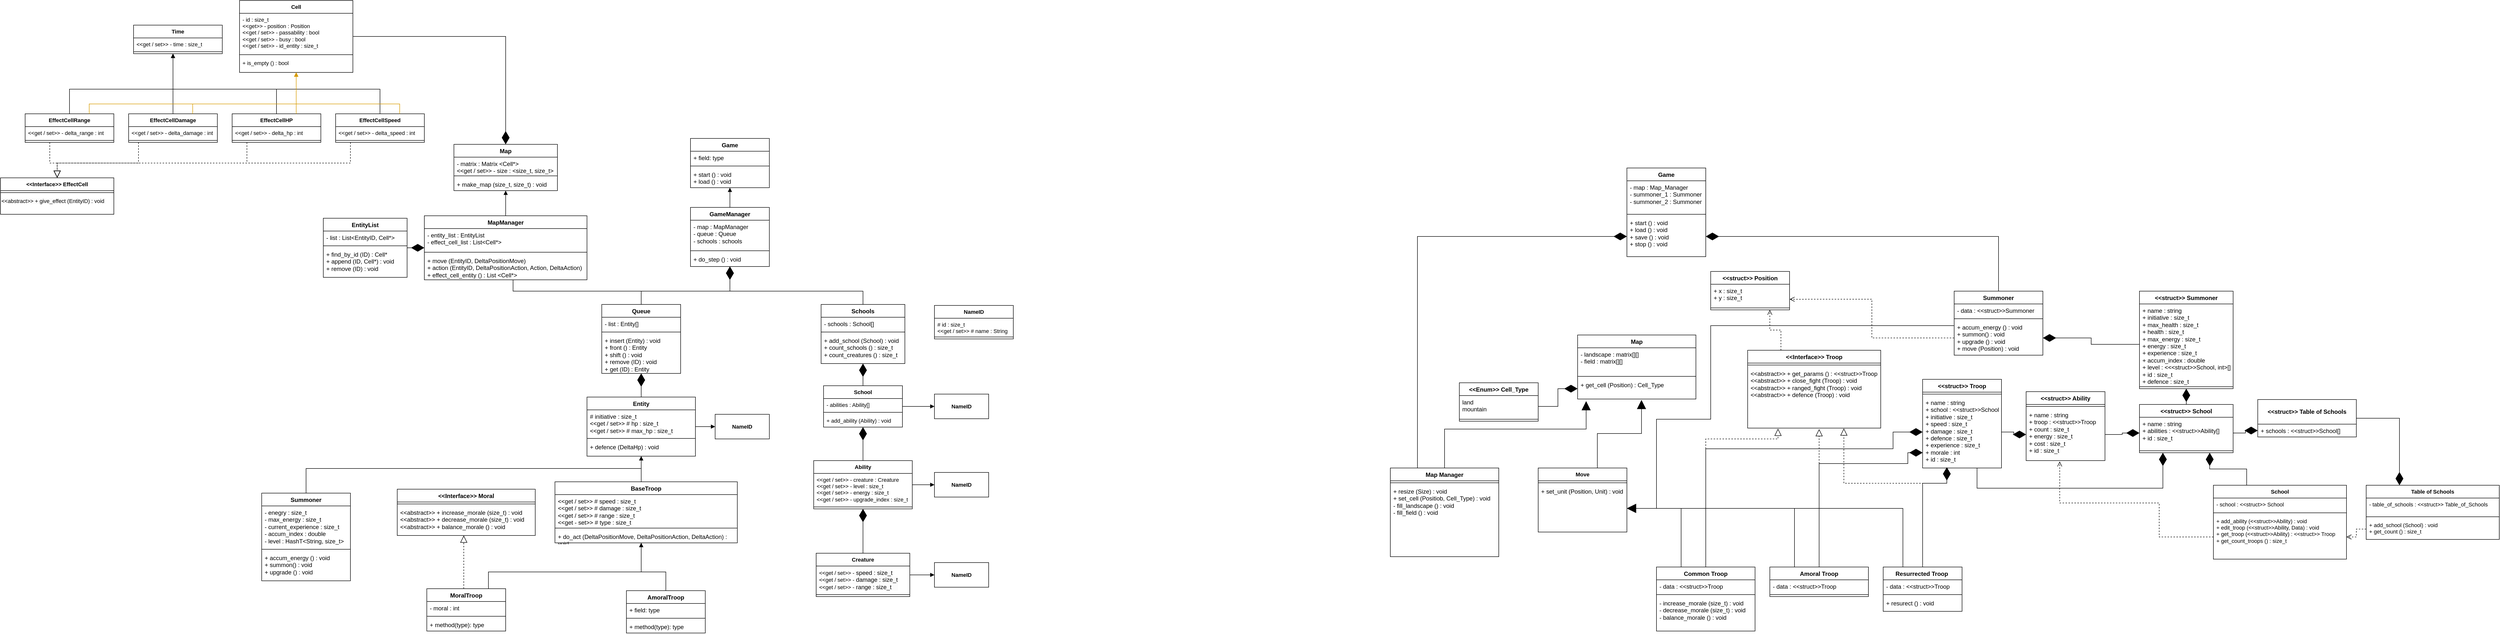 <mxfile version="24.8.6">
  <diagram id="C5RBs43oDa-KdzZeNtuy" name="Page-1">
    <mxGraphModel dx="6025" dy="1784" grid="1" gridSize="10" guides="1" tooltips="1" connect="1" arrows="1" fold="1" page="1" pageScale="1" pageWidth="827" pageHeight="1169" math="0" shadow="0">
      <root>
        <mxCell id="WIyWlLk6GJQsqaUBKTNV-0" />
        <mxCell id="WIyWlLk6GJQsqaUBKTNV-1" parent="WIyWlLk6GJQsqaUBKTNV-0" />
        <mxCell id="O0wHWUjT7FNGZNHax8sz-0" value="&amp;lt;&amp;lt;struct&amp;gt;&amp;gt; Summoner" style="swimlane;fontStyle=1;align=center;verticalAlign=top;childLayout=stackLayout;horizontal=1;startSize=26;horizontalStack=0;resizeParent=1;resizeParentMax=0;resizeLast=0;collapsible=1;marginBottom=0;whiteSpace=wrap;html=1;" parent="WIyWlLk6GJQsqaUBKTNV-1" vertex="1">
          <mxGeometry x="610" y="360" width="190" height="198" as="geometry" />
        </mxCell>
        <mxCell id="O0wHWUjT7FNGZNHax8sz-1" value="+ name : string&lt;div&gt;+ initiative : size_t&lt;/div&gt;&lt;div&gt;+ max_health : size_t&lt;/div&gt;&lt;div&gt;+&amp;nbsp;health : size_t&lt;/div&gt;&lt;div&gt;+ max_energy : size_t&lt;/div&gt;&lt;div&gt;+ energy : size_t&lt;/div&gt;&lt;div&gt;+ experience : size_t&lt;/div&gt;&lt;div&gt;+ accum_index : double&lt;/div&gt;&lt;div&gt;+ level : &amp;lt;&amp;lt;&amp;lt;struct&amp;gt;&amp;gt;School,&amp;nbsp;&lt;span style=&quot;background-color: initial;&quot;&gt;int&lt;/span&gt;&lt;span style=&quot;background-color: initial;&quot;&gt;&amp;gt;[]&lt;/span&gt;&lt;/div&gt;&lt;div&gt;&lt;span style=&quot;background-color: initial;&quot;&gt;+ id : size_t&lt;/span&gt;&lt;/div&gt;&lt;div&gt;&lt;span style=&quot;background-color: initial;&quot;&gt;+ defence : size_t&lt;/span&gt;&lt;/div&gt;" style="text;strokeColor=none;fillColor=none;align=left;verticalAlign=top;spacingLeft=4;spacingRight=4;overflow=hidden;rotatable=0;points=[[0,0.5],[1,0.5]];portConstraint=eastwest;whiteSpace=wrap;html=1;" parent="O0wHWUjT7FNGZNHax8sz-0" vertex="1">
          <mxGeometry y="26" width="190" height="164" as="geometry" />
        </mxCell>
        <mxCell id="O0wHWUjT7FNGZNHax8sz-2" value="" style="line;strokeWidth=1;fillColor=none;align=left;verticalAlign=middle;spacingTop=-1;spacingLeft=3;spacingRight=3;rotatable=0;labelPosition=right;points=[];portConstraint=eastwest;strokeColor=inherit;" parent="O0wHWUjT7FNGZNHax8sz-0" vertex="1">
          <mxGeometry y="190" width="190" height="8" as="geometry" />
        </mxCell>
        <mxCell id="O0wHWUjT7FNGZNHax8sz-4" value="&lt;span style=&quot;white-space-collapse: preserve;&quot; data-src-align=&quot;8:4&quot; class=&quot;EzKURWReUAB5oZgtQNkl&quot;&gt;&amp;lt;&amp;lt;struct&amp;gt;&amp;gt; School&lt;/span&gt;" style="swimlane;fontStyle=1;align=center;verticalAlign=top;childLayout=stackLayout;horizontal=1;startSize=26;horizontalStack=0;resizeParent=1;resizeParentMax=0;resizeLast=0;collapsible=1;marginBottom=0;whiteSpace=wrap;html=1;" parent="WIyWlLk6GJQsqaUBKTNV-1" vertex="1">
          <mxGeometry x="610" y="590" width="190" height="98" as="geometry">
            <mxRectangle x="610" y="590" width="140" height="30" as="alternateBounds" />
          </mxGeometry>
        </mxCell>
        <mxCell id="O0wHWUjT7FNGZNHax8sz-5" value="+ name : string&lt;div&gt;+ abilities : &amp;lt;&amp;lt;struct&amp;gt;&amp;gt;Ability[]&lt;/div&gt;&lt;div&gt;+ id : size_t&lt;/div&gt;" style="text;strokeColor=none;fillColor=none;align=left;verticalAlign=top;spacingLeft=4;spacingRight=4;overflow=hidden;rotatable=0;points=[[0,0.5],[1,0.5]];portConstraint=eastwest;whiteSpace=wrap;html=1;" parent="O0wHWUjT7FNGZNHax8sz-4" vertex="1">
          <mxGeometry y="26" width="190" height="64" as="geometry" />
        </mxCell>
        <mxCell id="O0wHWUjT7FNGZNHax8sz-6" value="" style="line;strokeWidth=1;fillColor=none;align=left;verticalAlign=middle;spacingTop=-1;spacingLeft=3;spacingRight=3;rotatable=0;labelPosition=right;points=[];portConstraint=eastwest;strokeColor=inherit;" parent="O0wHWUjT7FNGZNHax8sz-4" vertex="1">
          <mxGeometry y="90" width="190" height="8" as="geometry" />
        </mxCell>
        <mxCell id="O0wHWUjT7FNGZNHax8sz-8" value="&lt;span style=&quot;white-space-collapse: preserve;&quot; data-src-align=&quot;0:6&quot; class=&quot;EzKURWReUAB5oZgtQNkl&quot;&gt;&amp;lt;&amp;lt;struct&amp;gt;&amp;gt; Ability&lt;/span&gt;" style="swimlane;fontStyle=1;align=center;verticalAlign=top;childLayout=stackLayout;horizontal=1;startSize=26;horizontalStack=0;resizeParent=1;resizeParentMax=0;resizeLast=0;collapsible=1;marginBottom=0;whiteSpace=wrap;html=1;" parent="WIyWlLk6GJQsqaUBKTNV-1" vertex="1">
          <mxGeometry x="380" y="564" width="160" height="140" as="geometry">
            <mxRectangle x="380" y="564" width="130" height="30" as="alternateBounds" />
          </mxGeometry>
        </mxCell>
        <mxCell id="O0wHWUjT7FNGZNHax8sz-10" value="" style="line;strokeWidth=1;fillColor=none;align=left;verticalAlign=middle;spacingTop=-1;spacingLeft=3;spacingRight=3;rotatable=0;labelPosition=right;points=[];portConstraint=eastwest;strokeColor=inherit;" parent="O0wHWUjT7FNGZNHax8sz-8" vertex="1">
          <mxGeometry y="26" width="160" height="8" as="geometry" />
        </mxCell>
        <mxCell id="O0wHWUjT7FNGZNHax8sz-9" value="+ name : string&lt;div&gt;+ troop : &amp;lt;&amp;lt;struct&amp;gt;&amp;gt;Troop&lt;/div&gt;&lt;div&gt;+ count : size_t&lt;/div&gt;&lt;div&gt;+ energy : size_t&lt;/div&gt;&lt;div&gt;+ cost : size_t&lt;/div&gt;&lt;div&gt;+ id : size_t&lt;/div&gt;" style="text;strokeColor=none;fillColor=none;align=left;verticalAlign=top;spacingLeft=4;spacingRight=4;overflow=hidden;rotatable=0;points=[[0,0.5],[1,0.5]];portConstraint=eastwest;whiteSpace=wrap;html=1;" parent="O0wHWUjT7FNGZNHax8sz-8" vertex="1">
          <mxGeometry y="34" width="160" height="106" as="geometry" />
        </mxCell>
        <mxCell id="O0wHWUjT7FNGZNHax8sz-12" value="&amp;lt;&amp;lt;struct&amp;gt;&amp;gt; Troop" style="swimlane;fontStyle=1;align=center;verticalAlign=top;childLayout=stackLayout;horizontal=1;startSize=26;horizontalStack=0;resizeParent=1;resizeParentMax=0;resizeLast=0;collapsible=1;marginBottom=0;whiteSpace=wrap;html=1;" parent="WIyWlLk6GJQsqaUBKTNV-1" vertex="1">
          <mxGeometry x="170" y="539" width="160" height="180" as="geometry" />
        </mxCell>
        <mxCell id="O0wHWUjT7FNGZNHax8sz-14" value="" style="line;strokeWidth=1;fillColor=none;align=left;verticalAlign=middle;spacingTop=-1;spacingLeft=3;spacingRight=3;rotatable=0;labelPosition=right;points=[];portConstraint=eastwest;strokeColor=inherit;" parent="O0wHWUjT7FNGZNHax8sz-12" vertex="1">
          <mxGeometry y="26" width="160" height="8" as="geometry" />
        </mxCell>
        <mxCell id="O0wHWUjT7FNGZNHax8sz-13" value="+ name : string&lt;div&gt;+ school : &amp;lt;&amp;lt;struct&amp;gt;&amp;gt;School&lt;/div&gt;&lt;div&gt;+&amp;nbsp;&lt;span style=&quot;white-space-collapse: preserve; background-color: initial;&quot;&gt;initiative : size_t&lt;/span&gt;&lt;/div&gt;&lt;div&gt;&lt;span style=&quot;white-space-collapse: preserve; background-color: initial;&quot;&gt;+ speed : size_t&lt;/span&gt;&lt;/div&gt;&lt;div&gt;&lt;span style=&quot;white-space-collapse: preserve; background-color: initial;&quot;&gt;+ damage : size_t&lt;/span&gt;&lt;/div&gt;&lt;div&gt;&lt;span style=&quot;white-space-collapse: preserve; background-color: initial;&quot;&gt;+ defence : size_t&lt;/span&gt;&lt;/div&gt;&lt;div&gt;&lt;span style=&quot;white-space-collapse: preserve; background-color: initial;&quot;&gt;+ experience : size_t&lt;/span&gt;&lt;/div&gt;&lt;div&gt;&lt;span style=&quot;white-space-collapse: preserve; background-color: initial;&quot;&gt;+ morale : int&lt;/span&gt;&lt;/div&gt;&lt;div&gt;&lt;span style=&quot;white-space-collapse: preserve; background-color: initial;&quot;&gt;+ id : size_t&lt;/span&gt;&lt;/div&gt;" style="text;strokeColor=none;fillColor=none;align=left;verticalAlign=top;spacingLeft=4;spacingRight=4;overflow=hidden;rotatable=0;points=[[0,0.5],[1,0.5]];portConstraint=eastwest;whiteSpace=wrap;html=1;" parent="O0wHWUjT7FNGZNHax8sz-12" vertex="1">
          <mxGeometry y="34" width="160" height="146" as="geometry" />
        </mxCell>
        <mxCell id="O0wHWUjT7FNGZNHax8sz-19" value="" style="endArrow=diamondThin;endFill=1;endSize=24;html=1;rounded=0;exitX=1;exitY=0.5;exitDx=0;exitDy=0;entryX=0;entryY=0.5;entryDx=0;entryDy=0;edgeStyle=orthogonalEdgeStyle;" parent="WIyWlLk6GJQsqaUBKTNV-1" source="O0wHWUjT7FNGZNHax8sz-13" target="O0wHWUjT7FNGZNHax8sz-9" edge="1">
          <mxGeometry width="160" relative="1" as="geometry">
            <mxPoint x="350" y="630" as="sourcePoint" />
            <mxPoint x="510" y="630" as="targetPoint" />
          </mxGeometry>
        </mxCell>
        <mxCell id="O0wHWUjT7FNGZNHax8sz-20" value="" style="endArrow=diamondThin;endFill=1;endSize=24;html=1;rounded=0;exitX=1;exitY=0.5;exitDx=0;exitDy=0;entryX=0;entryY=0.5;entryDx=0;entryDy=0;edgeStyle=orthogonalEdgeStyle;" parent="WIyWlLk6GJQsqaUBKTNV-1" source="O0wHWUjT7FNGZNHax8sz-9" target="O0wHWUjT7FNGZNHax8sz-5" edge="1">
          <mxGeometry width="160" relative="1" as="geometry">
            <mxPoint x="570" y="620" as="sourcePoint" />
            <mxPoint x="730" y="620" as="targetPoint" />
          </mxGeometry>
        </mxCell>
        <mxCell id="O0wHWUjT7FNGZNHax8sz-21" value="&lt;b&gt;&amp;lt;&amp;lt;struct&amp;gt;&amp;gt; Table of Schools&lt;/b&gt;" style="swimlane;fontStyle=0;childLayout=stackLayout;horizontal=1;startSize=50;fillColor=none;horizontalStack=0;resizeParent=1;resizeParentMax=0;resizeLast=0;collapsible=1;marginBottom=0;whiteSpace=wrap;html=1;" parent="WIyWlLk6GJQsqaUBKTNV-1" vertex="1">
          <mxGeometry x="850" y="580" width="200" height="76" as="geometry">
            <mxRectangle x="850" y="580" width="200" height="50" as="alternateBounds" />
          </mxGeometry>
        </mxCell>
        <mxCell id="O0wHWUjT7FNGZNHax8sz-22" value="+ schools : &amp;lt;&amp;lt;struct&amp;gt;&amp;gt;School[]" style="text;strokeColor=none;fillColor=none;align=left;verticalAlign=top;spacingLeft=4;spacingRight=4;overflow=hidden;rotatable=0;points=[[0,0.5],[1,0.5]];portConstraint=eastwest;whiteSpace=wrap;html=1;" parent="O0wHWUjT7FNGZNHax8sz-21" vertex="1">
          <mxGeometry y="50" width="200" height="26" as="geometry" />
        </mxCell>
        <mxCell id="O0wHWUjT7FNGZNHax8sz-26" value="" style="endArrow=diamondThin;endFill=1;endSize=24;html=1;rounded=0;exitX=1;exitY=0.5;exitDx=0;exitDy=0;entryX=0;entryY=0.5;entryDx=0;entryDy=0;edgeStyle=orthogonalEdgeStyle;" parent="WIyWlLk6GJQsqaUBKTNV-1" source="O0wHWUjT7FNGZNHax8sz-5" target="O0wHWUjT7FNGZNHax8sz-22" edge="1">
          <mxGeometry width="160" relative="1" as="geometry">
            <mxPoint x="790" y="630" as="sourcePoint" />
            <mxPoint x="950" y="630" as="targetPoint" />
          </mxGeometry>
        </mxCell>
        <mxCell id="O0wHWUjT7FNGZNHax8sz-33" value="" style="endArrow=diamondThin;endFill=1;endSize=24;html=1;rounded=0;exitX=0.5;exitY=0;exitDx=0;exitDy=0;entryX=0.5;entryY=1;entryDx=0;entryDy=0;edgeStyle=orthogonalEdgeStyle;" parent="WIyWlLk6GJQsqaUBKTNV-1" source="O0wHWUjT7FNGZNHax8sz-4" target="O0wHWUjT7FNGZNHax8sz-0" edge="1">
          <mxGeometry width="160" relative="1" as="geometry">
            <mxPoint x="700" y="560" as="sourcePoint" />
            <mxPoint x="860" y="560" as="targetPoint" />
          </mxGeometry>
        </mxCell>
        <mxCell id="oaR50haUZ5aH3QYHfs4s-4" value="Summoner" style="swimlane;fontStyle=1;align=center;verticalAlign=top;childLayout=stackLayout;horizontal=1;startSize=26;horizontalStack=0;resizeParent=1;resizeParentMax=0;resizeLast=0;collapsible=1;marginBottom=0;whiteSpace=wrap;html=1;" parent="WIyWlLk6GJQsqaUBKTNV-1" vertex="1">
          <mxGeometry x="234" y="360" width="180" height="130" as="geometry" />
        </mxCell>
        <mxCell id="oaR50haUZ5aH3QYHfs4s-5" value="- data : &amp;lt;&amp;lt;struct&amp;gt;&amp;gt;Summoner" style="text;strokeColor=none;fillColor=none;align=left;verticalAlign=top;spacingLeft=4;spacingRight=4;overflow=hidden;rotatable=0;points=[[0,0.5],[1,0.5]];portConstraint=eastwest;whiteSpace=wrap;html=1;" parent="oaR50haUZ5aH3QYHfs4s-4" vertex="1">
          <mxGeometry y="26" width="180" height="26" as="geometry" />
        </mxCell>
        <mxCell id="oaR50haUZ5aH3QYHfs4s-6" value="" style="line;strokeWidth=1;fillColor=none;align=left;verticalAlign=middle;spacingTop=-1;spacingLeft=3;spacingRight=3;rotatable=0;labelPosition=right;points=[];portConstraint=eastwest;strokeColor=inherit;" parent="oaR50haUZ5aH3QYHfs4s-4" vertex="1">
          <mxGeometry y="52" width="180" height="8" as="geometry" />
        </mxCell>
        <mxCell id="oaR50haUZ5aH3QYHfs4s-7" value="+ accum_energy () : void&lt;div&gt;+ summon() : void&lt;/div&gt;&lt;div&gt;+ upgrade () : void&lt;/div&gt;&lt;div&gt;+ move (Position) : void&lt;/div&gt;" style="text;strokeColor=none;fillColor=none;align=left;verticalAlign=top;spacingLeft=4;spacingRight=4;overflow=hidden;rotatable=0;points=[[0,0.5],[1,0.5]];portConstraint=eastwest;whiteSpace=wrap;html=1;" parent="oaR50haUZ5aH3QYHfs4s-4" vertex="1">
          <mxGeometry y="60" width="180" height="70" as="geometry" />
        </mxCell>
        <mxCell id="oaR50haUZ5aH3QYHfs4s-8" value="" style="endArrow=diamondThin;endFill=1;endSize=24;html=1;rounded=0;entryX=1;entryY=0.5;entryDx=0;entryDy=0;exitX=0;exitY=0.5;exitDx=0;exitDy=0;edgeStyle=orthogonalEdgeStyle;" parent="WIyWlLk6GJQsqaUBKTNV-1" source="O0wHWUjT7FNGZNHax8sz-1" target="oaR50haUZ5aH3QYHfs4s-7" edge="1">
          <mxGeometry width="160" relative="1" as="geometry">
            <mxPoint x="450" y="450" as="sourcePoint" />
            <mxPoint x="610" y="450" as="targetPoint" />
          </mxGeometry>
        </mxCell>
        <mxCell id="oaR50haUZ5aH3QYHfs4s-9" value="&amp;lt;&amp;lt;Interface&amp;gt;&amp;gt; Troop" style="swimlane;fontStyle=1;align=center;verticalAlign=top;childLayout=stackLayout;horizontal=1;startSize=26;horizontalStack=0;resizeParent=1;resizeParentMax=0;resizeLast=0;collapsible=1;marginBottom=0;whiteSpace=wrap;html=1;" parent="WIyWlLk6GJQsqaUBKTNV-1" vertex="1">
          <mxGeometry x="-185" y="480" width="270" height="158" as="geometry" />
        </mxCell>
        <mxCell id="oaR50haUZ5aH3QYHfs4s-11" value="" style="line;strokeWidth=1;fillColor=none;align=left;verticalAlign=middle;spacingTop=-1;spacingLeft=3;spacingRight=3;rotatable=0;labelPosition=right;points=[];portConstraint=eastwest;strokeColor=inherit;" parent="oaR50haUZ5aH3QYHfs4s-9" vertex="1">
          <mxGeometry y="26" width="270" height="8" as="geometry" />
        </mxCell>
        <mxCell id="oaR50haUZ5aH3QYHfs4s-12" value="&amp;lt;&amp;lt;abstract&amp;gt;&amp;gt;&amp;nbsp;+ get_params () : &amp;lt;&amp;lt;struct&amp;gt;&amp;gt;Troop&lt;br&gt;&lt;div&gt;&lt;span style=&quot;background-color: initial;&quot;&gt;&amp;lt;&amp;lt;abstract&amp;gt;&amp;gt;&lt;/span&gt;&lt;span style=&quot;background-color: initial;&quot;&gt;&amp;nbsp;&lt;/span&gt;+ close_fight (Troop) : void&lt;/div&gt;&lt;div&gt;&lt;span style=&quot;background-color: initial;&quot;&gt;&amp;lt;&amp;lt;abstract&amp;gt;&amp;gt;&lt;/span&gt;&lt;span style=&quot;background-color: initial;&quot;&gt;&amp;nbsp;&lt;/span&gt;+ ranged_fight (Troop) : void&lt;/div&gt;&lt;div&gt;&lt;span style=&quot;background-color: initial;&quot;&gt;&amp;lt;&amp;lt;abstract&amp;gt;&amp;gt;&lt;/span&gt;&lt;span style=&quot;background-color: initial;&quot;&gt;&amp;nbsp;&lt;/span&gt;+ defence (Troop) : void&lt;/div&gt;" style="text;strokeColor=none;fillColor=none;align=left;verticalAlign=top;spacingLeft=4;spacingRight=4;overflow=hidden;rotatable=0;points=[[0,0.5],[1,0.5]];portConstraint=eastwest;whiteSpace=wrap;html=1;" parent="oaR50haUZ5aH3QYHfs4s-9" vertex="1">
          <mxGeometry y="34" width="270" height="124" as="geometry" />
        </mxCell>
        <mxCell id="oaR50haUZ5aH3QYHfs4s-17" value="Common Troop" style="swimlane;fontStyle=1;align=center;verticalAlign=top;childLayout=stackLayout;horizontal=1;startSize=26;horizontalStack=0;resizeParent=1;resizeParentMax=0;resizeLast=0;collapsible=1;marginBottom=0;whiteSpace=wrap;html=1;" parent="WIyWlLk6GJQsqaUBKTNV-1" vertex="1">
          <mxGeometry x="-370" y="920" width="200" height="130" as="geometry" />
        </mxCell>
        <mxCell id="oaR50haUZ5aH3QYHfs4s-18" value="- data : &amp;lt;&amp;lt;struct&amp;gt;&amp;gt;Troop" style="text;strokeColor=none;fillColor=none;align=left;verticalAlign=top;spacingLeft=4;spacingRight=4;overflow=hidden;rotatable=0;points=[[0,0.5],[1,0.5]];portConstraint=eastwest;whiteSpace=wrap;html=1;" parent="oaR50haUZ5aH3QYHfs4s-17" vertex="1">
          <mxGeometry y="26" width="200" height="26" as="geometry" />
        </mxCell>
        <mxCell id="oaR50haUZ5aH3QYHfs4s-19" value="" style="line;strokeWidth=1;fillColor=none;align=left;verticalAlign=middle;spacingTop=-1;spacingLeft=3;spacingRight=3;rotatable=0;labelPosition=right;points=[];portConstraint=eastwest;strokeColor=inherit;" parent="oaR50haUZ5aH3QYHfs4s-17" vertex="1">
          <mxGeometry y="52" width="200" height="8" as="geometry" />
        </mxCell>
        <mxCell id="oaR50haUZ5aH3QYHfs4s-20" value="&lt;div&gt;- increase_morale (size_t) : void&lt;/div&gt;&lt;div&gt;- decrease_morale (size_t) : void&lt;/div&gt;&lt;div&gt;- balance_morale () : void&lt;/div&gt;" style="text;strokeColor=none;fillColor=none;align=left;verticalAlign=top;spacingLeft=4;spacingRight=4;overflow=hidden;rotatable=0;points=[[0,0.5],[1,0.5]];portConstraint=eastwest;whiteSpace=wrap;html=1;" parent="oaR50haUZ5aH3QYHfs4s-17" vertex="1">
          <mxGeometry y="60" width="200" height="70" as="geometry" />
        </mxCell>
        <mxCell id="oaR50haUZ5aH3QYHfs4s-21" value="Amoral Troop" style="swimlane;fontStyle=1;align=center;verticalAlign=top;childLayout=stackLayout;horizontal=1;startSize=26;horizontalStack=0;resizeParent=1;resizeParentMax=0;resizeLast=0;collapsible=1;marginBottom=0;whiteSpace=wrap;html=1;" parent="WIyWlLk6GJQsqaUBKTNV-1" vertex="1">
          <mxGeometry x="-140" y="920" width="200" height="60" as="geometry" />
        </mxCell>
        <mxCell id="oaR50haUZ5aH3QYHfs4s-22" value="- data : &amp;lt;&amp;lt;struct&amp;gt;&amp;gt;Troop" style="text;strokeColor=none;fillColor=none;align=left;verticalAlign=top;spacingLeft=4;spacingRight=4;overflow=hidden;rotatable=0;points=[[0,0.5],[1,0.5]];portConstraint=eastwest;whiteSpace=wrap;html=1;" parent="oaR50haUZ5aH3QYHfs4s-21" vertex="1">
          <mxGeometry y="26" width="200" height="26" as="geometry" />
        </mxCell>
        <mxCell id="oaR50haUZ5aH3QYHfs4s-23" value="" style="line;strokeWidth=1;fillColor=none;align=left;verticalAlign=middle;spacingTop=-1;spacingLeft=3;spacingRight=3;rotatable=0;labelPosition=right;points=[];portConstraint=eastwest;strokeColor=inherit;" parent="oaR50haUZ5aH3QYHfs4s-21" vertex="1">
          <mxGeometry y="52" width="200" height="8" as="geometry" />
        </mxCell>
        <mxCell id="oaR50haUZ5aH3QYHfs4s-25" value="Resurrected Troop&amp;nbsp;" style="swimlane;fontStyle=1;align=center;verticalAlign=top;childLayout=stackLayout;horizontal=1;startSize=26;horizontalStack=0;resizeParent=1;resizeParentMax=0;resizeLast=0;collapsible=1;marginBottom=0;whiteSpace=wrap;html=1;" parent="WIyWlLk6GJQsqaUBKTNV-1" vertex="1">
          <mxGeometry x="90" y="920" width="160" height="90" as="geometry" />
        </mxCell>
        <mxCell id="oaR50haUZ5aH3QYHfs4s-26" value="- data : &amp;lt;&amp;lt;struct&amp;gt;&amp;gt;Troop" style="text;strokeColor=none;fillColor=none;align=left;verticalAlign=top;spacingLeft=4;spacingRight=4;overflow=hidden;rotatable=0;points=[[0,0.5],[1,0.5]];portConstraint=eastwest;whiteSpace=wrap;html=1;" parent="oaR50haUZ5aH3QYHfs4s-25" vertex="1">
          <mxGeometry y="26" width="160" height="26" as="geometry" />
        </mxCell>
        <mxCell id="oaR50haUZ5aH3QYHfs4s-27" value="" style="line;strokeWidth=1;fillColor=none;align=left;verticalAlign=middle;spacingTop=-1;spacingLeft=3;spacingRight=3;rotatable=0;labelPosition=right;points=[];portConstraint=eastwest;strokeColor=inherit;" parent="oaR50haUZ5aH3QYHfs4s-25" vertex="1">
          <mxGeometry y="52" width="160" height="8" as="geometry" />
        </mxCell>
        <mxCell id="oaR50haUZ5aH3QYHfs4s-28" value="+ resurect () : void" style="text;strokeColor=none;fillColor=none;align=left;verticalAlign=top;spacingLeft=4;spacingRight=4;overflow=hidden;rotatable=0;points=[[0,0.5],[1,0.5]];portConstraint=eastwest;whiteSpace=wrap;html=1;" parent="oaR50haUZ5aH3QYHfs4s-25" vertex="1">
          <mxGeometry y="60" width="160" height="30" as="geometry" />
        </mxCell>
        <mxCell id="oaR50haUZ5aH3QYHfs4s-39" value="" style="endArrow=block;dashed=1;endFill=0;endSize=12;html=1;rounded=0;exitX=0.5;exitY=0;exitDx=0;exitDy=0;entryX=0.228;entryY=1.009;entryDx=0;entryDy=0;entryPerimeter=0;edgeStyle=orthogonalEdgeStyle;" parent="WIyWlLk6GJQsqaUBKTNV-1" source="oaR50haUZ5aH3QYHfs4s-17" target="oaR50haUZ5aH3QYHfs4s-12" edge="1">
          <mxGeometry width="160" relative="1" as="geometry">
            <mxPoint x="230" y="770" as="sourcePoint" />
            <mxPoint x="390" y="770" as="targetPoint" />
            <Array as="points">
              <mxPoint x="-270" y="660" />
              <mxPoint x="-123" y="660" />
            </Array>
          </mxGeometry>
        </mxCell>
        <mxCell id="oaR50haUZ5aH3QYHfs4s-41" value="" style="endArrow=block;dashed=1;endFill=0;endSize=12;html=1;rounded=0;exitX=0.5;exitY=0;exitDx=0;exitDy=0;entryX=0.723;entryY=1.005;entryDx=0;entryDy=0;entryPerimeter=0;edgeStyle=orthogonalEdgeStyle;" parent="WIyWlLk6GJQsqaUBKTNV-1" source="oaR50haUZ5aH3QYHfs4s-25" target="oaR50haUZ5aH3QYHfs4s-12" edge="1">
          <mxGeometry width="160" relative="1" as="geometry">
            <mxPoint x="230" y="770" as="sourcePoint" />
            <mxPoint x="390" y="770" as="targetPoint" />
            <Array as="points">
              <mxPoint x="170" y="780" />
              <mxPoint x="170" y="750" />
              <mxPoint x="10" y="750" />
            </Array>
          </mxGeometry>
        </mxCell>
        <mxCell id="Gu92MP51UxzYY6P23CPR-1" value="" style="endArrow=diamondThin;endFill=1;endSize=24;html=1;rounded=0;exitX=0.5;exitY=0;exitDx=0;exitDy=0;entryX=0;entryY=0.5;entryDx=0;entryDy=0;edgeStyle=orthogonalEdgeStyle;" parent="WIyWlLk6GJQsqaUBKTNV-1" source="oaR50haUZ5aH3QYHfs4s-17" target="O0wHWUjT7FNGZNHax8sz-13" edge="1">
          <mxGeometry width="160" relative="1" as="geometry">
            <mxPoint x="-250" y="690" as="sourcePoint" />
            <mxPoint x="-90" y="690" as="targetPoint" />
            <Array as="points">
              <mxPoint x="-270" y="680" />
              <mxPoint x="110" y="680" />
              <mxPoint x="110" y="646" />
            </Array>
          </mxGeometry>
        </mxCell>
        <mxCell id="Gu92MP51UxzYY6P23CPR-2" value="" style="endArrow=diamondThin;endFill=1;endSize=24;html=1;rounded=0;exitX=0.5;exitY=0;exitDx=0;exitDy=0;entryX=0;entryY=0.787;entryDx=0;entryDy=0;entryPerimeter=0;edgeStyle=orthogonalEdgeStyle;" parent="WIyWlLk6GJQsqaUBKTNV-1" source="oaR50haUZ5aH3QYHfs4s-21" target="O0wHWUjT7FNGZNHax8sz-13" edge="1">
          <mxGeometry width="160" relative="1" as="geometry">
            <mxPoint x="160" y="670" as="sourcePoint" />
            <mxPoint x="320" y="670" as="targetPoint" />
            <Array as="points">
              <mxPoint x="-40" y="710" />
              <mxPoint x="140" y="710" />
              <mxPoint x="140" y="688" />
            </Array>
          </mxGeometry>
        </mxCell>
        <mxCell id="Gu92MP51UxzYY6P23CPR-4" value="" style="endArrow=diamondThin;endFill=1;endSize=24;html=1;rounded=0;exitX=0.5;exitY=0;exitDx=0;exitDy=0;entryX=0.307;entryY=0.989;entryDx=0;entryDy=0;entryPerimeter=0;edgeStyle=orthogonalEdgeStyle;" parent="WIyWlLk6GJQsqaUBKTNV-1" source="oaR50haUZ5aH3QYHfs4s-25" target="O0wHWUjT7FNGZNHax8sz-13" edge="1">
          <mxGeometry width="160" relative="1" as="geometry">
            <mxPoint x="160" y="670" as="sourcePoint" />
            <mxPoint x="320" y="670" as="targetPoint" />
            <Array as="points">
              <mxPoint x="170" y="780" />
              <mxPoint x="170" y="750" />
              <mxPoint x="219" y="750" />
            </Array>
          </mxGeometry>
        </mxCell>
        <mxCell id="2yXBk2YA5MlsKNO-kX_i-0" value="Map" style="swimlane;fontStyle=1;align=center;verticalAlign=top;childLayout=stackLayout;horizontal=1;startSize=26;horizontalStack=0;resizeParent=1;resizeParentMax=0;resizeLast=0;collapsible=1;marginBottom=0;whiteSpace=wrap;html=1;" parent="WIyWlLk6GJQsqaUBKTNV-1" vertex="1">
          <mxGeometry x="-530" y="449" width="240" height="130" as="geometry" />
        </mxCell>
        <mxCell id="2yXBk2YA5MlsKNO-kX_i-1" value="- landscape : matrix[][]&lt;div&gt;- field : matrix[][]&lt;/div&gt;" style="text;strokeColor=none;fillColor=none;align=left;verticalAlign=top;spacingLeft=4;spacingRight=4;overflow=hidden;rotatable=0;points=[[0,0.5],[1,0.5]];portConstraint=eastwest;whiteSpace=wrap;html=1;" parent="2yXBk2YA5MlsKNO-kX_i-0" vertex="1">
          <mxGeometry y="26" width="240" height="54" as="geometry" />
        </mxCell>
        <mxCell id="2yXBk2YA5MlsKNO-kX_i-2" value="" style="line;strokeWidth=1;fillColor=none;align=left;verticalAlign=middle;spacingTop=-1;spacingLeft=3;spacingRight=3;rotatable=0;labelPosition=right;points=[];portConstraint=eastwest;strokeColor=inherit;" parent="2yXBk2YA5MlsKNO-kX_i-0" vertex="1">
          <mxGeometry y="80" width="240" height="8" as="geometry" />
        </mxCell>
        <mxCell id="2yXBk2YA5MlsKNO-kX_i-3" value="&lt;div&gt;+ get_cell (Position) : Cell_Type&lt;/div&gt;&lt;div&gt;&lt;br&gt;&lt;/div&gt;" style="text;strokeColor=none;fillColor=none;align=left;verticalAlign=top;spacingLeft=4;spacingRight=4;overflow=hidden;rotatable=0;points=[[0,0.5],[1,0.5]];portConstraint=eastwest;whiteSpace=wrap;html=1;" parent="2yXBk2YA5MlsKNO-kX_i-0" vertex="1">
          <mxGeometry y="88" width="240" height="42" as="geometry" />
        </mxCell>
        <mxCell id="2yXBk2YA5MlsKNO-kX_i-8" value="&amp;lt;&amp;lt;struct&amp;gt;&amp;gt; Position" style="swimlane;fontStyle=1;align=center;verticalAlign=top;childLayout=stackLayout;horizontal=1;startSize=26;horizontalStack=0;resizeParent=1;resizeParentMax=0;resizeLast=0;collapsible=1;marginBottom=0;whiteSpace=wrap;html=1;" parent="WIyWlLk6GJQsqaUBKTNV-1" vertex="1">
          <mxGeometry x="-260" y="320" width="160" height="78" as="geometry" />
        </mxCell>
        <mxCell id="2yXBk2YA5MlsKNO-kX_i-9" value="+ x : size_t&lt;div&gt;+ y : size_t&lt;/div&gt;" style="text;strokeColor=none;fillColor=none;align=left;verticalAlign=top;spacingLeft=4;spacingRight=4;overflow=hidden;rotatable=0;points=[[0,0.5],[1,0.5]];portConstraint=eastwest;whiteSpace=wrap;html=1;" parent="2yXBk2YA5MlsKNO-kX_i-8" vertex="1">
          <mxGeometry y="26" width="160" height="44" as="geometry" />
        </mxCell>
        <mxCell id="2yXBk2YA5MlsKNO-kX_i-10" value="" style="line;strokeWidth=1;fillColor=none;align=left;verticalAlign=middle;spacingTop=-1;spacingLeft=3;spacingRight=3;rotatable=0;labelPosition=right;points=[];portConstraint=eastwest;strokeColor=inherit;" parent="2yXBk2YA5MlsKNO-kX_i-8" vertex="1">
          <mxGeometry y="70" width="160" height="8" as="geometry" />
        </mxCell>
        <mxCell id="2yXBk2YA5MlsKNO-kX_i-12" value="&amp;lt;&amp;lt;Enum&amp;gt;&amp;gt; Cell_Type" style="swimlane;fontStyle=1;align=center;verticalAlign=top;childLayout=stackLayout;horizontal=1;startSize=26;horizontalStack=0;resizeParent=1;resizeParentMax=0;resizeLast=0;collapsible=1;marginBottom=0;whiteSpace=wrap;html=1;" parent="WIyWlLk6GJQsqaUBKTNV-1" vertex="1">
          <mxGeometry x="-770" y="546" width="160" height="78" as="geometry" />
        </mxCell>
        <mxCell id="2yXBk2YA5MlsKNO-kX_i-13" value="land&lt;div&gt;mountain&lt;/div&gt;" style="text;strokeColor=none;fillColor=none;align=left;verticalAlign=top;spacingLeft=4;spacingRight=4;overflow=hidden;rotatable=0;points=[[0,0.5],[1,0.5]];portConstraint=eastwest;whiteSpace=wrap;html=1;" parent="2yXBk2YA5MlsKNO-kX_i-12" vertex="1">
          <mxGeometry y="26" width="160" height="44" as="geometry" />
        </mxCell>
        <mxCell id="2yXBk2YA5MlsKNO-kX_i-14" value="" style="line;strokeWidth=1;fillColor=none;align=left;verticalAlign=middle;spacingTop=-1;spacingLeft=3;spacingRight=3;rotatable=0;labelPosition=right;points=[];portConstraint=eastwest;strokeColor=inherit;" parent="2yXBk2YA5MlsKNO-kX_i-12" vertex="1">
          <mxGeometry y="70" width="160" height="8" as="geometry" />
        </mxCell>
        <mxCell id="2yXBk2YA5MlsKNO-kX_i-17" value="" style="endArrow=diamondThin;endFill=1;endSize=24;html=1;rounded=0;exitX=1;exitY=0.5;exitDx=0;exitDy=0;entryX=0;entryY=0.5;entryDx=0;entryDy=0;edgeStyle=orthogonalEdgeStyle;" parent="WIyWlLk6GJQsqaUBKTNV-1" source="2yXBk2YA5MlsKNO-kX_i-13" target="2yXBk2YA5MlsKNO-kX_i-3" edge="1">
          <mxGeometry width="160" relative="1" as="geometry">
            <mxPoint x="-670" y="680" as="sourcePoint" />
            <mxPoint x="-510" y="680" as="targetPoint" />
          </mxGeometry>
        </mxCell>
        <mxCell id="2yXBk2YA5MlsKNO-kX_i-20" value="Game" style="swimlane;fontStyle=1;align=center;verticalAlign=top;childLayout=stackLayout;horizontal=1;startSize=26;horizontalStack=0;resizeParent=1;resizeParentMax=0;resizeLast=0;collapsible=1;marginBottom=0;whiteSpace=wrap;html=1;" parent="WIyWlLk6GJQsqaUBKTNV-1" vertex="1">
          <mxGeometry x="-430" y="110" width="160" height="180" as="geometry" />
        </mxCell>
        <mxCell id="2yXBk2YA5MlsKNO-kX_i-21" value="- map : Map_Manager&lt;div&gt;- summoner_1 : Summoner&lt;/div&gt;&lt;div&gt;- summoner_2 : Summoner&lt;/div&gt;" style="text;strokeColor=none;fillColor=none;align=left;verticalAlign=top;spacingLeft=4;spacingRight=4;overflow=hidden;rotatable=0;points=[[0,0.5],[1,0.5]];portConstraint=eastwest;whiteSpace=wrap;html=1;" parent="2yXBk2YA5MlsKNO-kX_i-20" vertex="1">
          <mxGeometry y="26" width="160" height="64" as="geometry" />
        </mxCell>
        <mxCell id="2yXBk2YA5MlsKNO-kX_i-22" value="" style="line;strokeWidth=1;fillColor=none;align=left;verticalAlign=middle;spacingTop=-1;spacingLeft=3;spacingRight=3;rotatable=0;labelPosition=right;points=[];portConstraint=eastwest;strokeColor=inherit;" parent="2yXBk2YA5MlsKNO-kX_i-20" vertex="1">
          <mxGeometry y="90" width="160" height="8" as="geometry" />
        </mxCell>
        <mxCell id="2yXBk2YA5MlsKNO-kX_i-23" value="+ start () : void&lt;div&gt;+ load () : void&lt;/div&gt;&lt;div&gt;+ save () : void&lt;/div&gt;&lt;div&gt;+ stop () : void&lt;/div&gt;" style="text;strokeColor=none;fillColor=none;align=left;verticalAlign=top;spacingLeft=4;spacingRight=4;overflow=hidden;rotatable=0;points=[[0,0.5],[1,0.5]];portConstraint=eastwest;whiteSpace=wrap;html=1;" parent="2yXBk2YA5MlsKNO-kX_i-20" vertex="1">
          <mxGeometry y="98" width="160" height="82" as="geometry" />
        </mxCell>
        <mxCell id="2yXBk2YA5MlsKNO-kX_i-28" value="" style="endArrow=block;dashed=1;endFill=0;endSize=12;html=1;rounded=0;strokeColor=default;align=center;verticalAlign=middle;fontFamily=Helvetica;fontSize=11;fontColor=default;labelBackgroundColor=default;edgeStyle=orthogonalEdgeStyle;exitX=0.5;exitY=0;exitDx=0;exitDy=0;" parent="WIyWlLk6GJQsqaUBKTNV-1" source="oaR50haUZ5aH3QYHfs4s-21" edge="1">
          <mxGeometry width="160" relative="1" as="geometry">
            <mxPoint x="40" y="630" as="sourcePoint" />
            <mxPoint x="-40" y="640" as="targetPoint" />
          </mxGeometry>
        </mxCell>
        <mxCell id="2yXBk2YA5MlsKNO-kX_i-31" value="" style="endArrow=diamondThin;endFill=1;endSize=24;html=1;rounded=0;strokeColor=default;align=center;verticalAlign=middle;fontFamily=Helvetica;fontSize=11;fontColor=default;labelBackgroundColor=default;edgeStyle=orthogonalEdgeStyle;exitX=0.5;exitY=0;exitDx=0;exitDy=0;entryX=1;entryY=0.5;entryDx=0;entryDy=0;" parent="WIyWlLk6GJQsqaUBKTNV-1" source="oaR50haUZ5aH3QYHfs4s-4" target="2yXBk2YA5MlsKNO-kX_i-23" edge="1">
          <mxGeometry width="160" relative="1" as="geometry">
            <mxPoint x="-330" y="460" as="sourcePoint" />
            <mxPoint x="-170" y="460" as="targetPoint" />
          </mxGeometry>
        </mxCell>
        <mxCell id="2yXBk2YA5MlsKNO-kX_i-32" value="Table of Schools" style="swimlane;fontStyle=1;align=center;verticalAlign=top;childLayout=stackLayout;horizontal=1;startSize=26;horizontalStack=0;resizeParent=1;resizeParentMax=0;resizeLast=0;collapsible=1;marginBottom=0;whiteSpace=wrap;html=1;fontFamily=Helvetica;fontSize=11;fontColor=default;labelBackgroundColor=default;" parent="WIyWlLk6GJQsqaUBKTNV-1" vertex="1">
          <mxGeometry x="1070" y="754" width="270" height="110" as="geometry" />
        </mxCell>
        <mxCell id="2yXBk2YA5MlsKNO-kX_i-33" value="- table_of_schools : &amp;lt;&amp;lt;struct&amp;gt;&amp;gt; Table_of_Schools" style="text;strokeColor=none;fillColor=none;align=left;verticalAlign=top;spacingLeft=4;spacingRight=4;overflow=hidden;rotatable=0;points=[[0,0.5],[1,0.5]];portConstraint=eastwest;whiteSpace=wrap;html=1;fontFamily=Helvetica;fontSize=11;fontColor=default;labelBackgroundColor=default;" parent="2yXBk2YA5MlsKNO-kX_i-32" vertex="1">
          <mxGeometry y="26" width="270" height="34" as="geometry" />
        </mxCell>
        <mxCell id="2yXBk2YA5MlsKNO-kX_i-34" value="" style="line;strokeWidth=1;fillColor=none;align=left;verticalAlign=middle;spacingTop=-1;spacingLeft=3;spacingRight=3;rotatable=0;labelPosition=right;points=[];portConstraint=eastwest;strokeColor=inherit;fontFamily=Helvetica;fontSize=11;fontColor=default;labelBackgroundColor=default;" parent="2yXBk2YA5MlsKNO-kX_i-32" vertex="1">
          <mxGeometry y="60" width="270" height="8" as="geometry" />
        </mxCell>
        <mxCell id="2yXBk2YA5MlsKNO-kX_i-35" value="+ add_school (School) : void&lt;div&gt;+ get_count () : size_t&lt;/div&gt;" style="text;strokeColor=none;fillColor=none;align=left;verticalAlign=top;spacingLeft=4;spacingRight=4;overflow=hidden;rotatable=0;points=[[0,0.5],[1,0.5]];portConstraint=eastwest;whiteSpace=wrap;html=1;fontFamily=Helvetica;fontSize=11;fontColor=default;labelBackgroundColor=default;" parent="2yXBk2YA5MlsKNO-kX_i-32" vertex="1">
          <mxGeometry y="68" width="270" height="42" as="geometry" />
        </mxCell>
        <mxCell id="2yXBk2YA5MlsKNO-kX_i-36" value="" style="endArrow=diamondThin;endFill=1;endSize=24;html=1;rounded=0;strokeColor=default;align=center;verticalAlign=middle;fontFamily=Helvetica;fontSize=11;fontColor=default;labelBackgroundColor=default;edgeStyle=orthogonalEdgeStyle;exitX=1;exitY=0.5;exitDx=0;exitDy=0;entryX=0.25;entryY=0;entryDx=0;entryDy=0;" parent="WIyWlLk6GJQsqaUBKTNV-1" source="O0wHWUjT7FNGZNHax8sz-21" target="2yXBk2YA5MlsKNO-kX_i-32" edge="1">
          <mxGeometry width="160" relative="1" as="geometry">
            <mxPoint x="970" y="640" as="sourcePoint" />
            <mxPoint x="1130" y="640" as="targetPoint" />
          </mxGeometry>
        </mxCell>
        <mxCell id="2yXBk2YA5MlsKNO-kX_i-37" value="School" style="swimlane;fontStyle=1;align=center;verticalAlign=top;childLayout=stackLayout;horizontal=1;startSize=26;horizontalStack=0;resizeParent=1;resizeParentMax=0;resizeLast=0;collapsible=1;marginBottom=0;whiteSpace=wrap;html=1;fontFamily=Helvetica;fontSize=11;fontColor=default;labelBackgroundColor=default;" parent="WIyWlLk6GJQsqaUBKTNV-1" vertex="1">
          <mxGeometry x="760" y="754" width="270" height="150" as="geometry" />
        </mxCell>
        <mxCell id="2yXBk2YA5MlsKNO-kX_i-38" value="- school : &amp;lt;&amp;lt;struct&amp;gt;&amp;gt; School" style="text;strokeColor=none;fillColor=none;align=left;verticalAlign=top;spacingLeft=4;spacingRight=4;overflow=hidden;rotatable=0;points=[[0,0.5],[1,0.5]];portConstraint=eastwest;whiteSpace=wrap;html=1;fontFamily=Helvetica;fontSize=11;fontColor=default;labelBackgroundColor=default;" parent="2yXBk2YA5MlsKNO-kX_i-37" vertex="1">
          <mxGeometry y="26" width="270" height="26" as="geometry" />
        </mxCell>
        <mxCell id="2yXBk2YA5MlsKNO-kX_i-39" value="" style="line;strokeWidth=1;fillColor=none;align=left;verticalAlign=middle;spacingTop=-1;spacingLeft=3;spacingRight=3;rotatable=0;labelPosition=right;points=[];portConstraint=eastwest;strokeColor=inherit;fontFamily=Helvetica;fontSize=11;fontColor=default;labelBackgroundColor=default;" parent="2yXBk2YA5MlsKNO-kX_i-37" vertex="1">
          <mxGeometry y="52" width="270" height="8" as="geometry" />
        </mxCell>
        <mxCell id="2yXBk2YA5MlsKNO-kX_i-40" value="+ add_ability (&amp;lt;&amp;lt;struct&amp;gt;&amp;gt;Ability) : void&lt;div&gt;+ edit_troop (&amp;lt;&amp;lt;struct&amp;gt;&amp;gt;Ability, Data) : void&lt;/div&gt;&lt;div&gt;+ get_troop (&amp;lt;&amp;lt;struct&amp;gt;&amp;gt;Ability) : &amp;lt;&amp;lt;struct&amp;gt;&amp;gt; Troop&lt;/div&gt;&lt;div&gt;+ get_count_troops () : size_t&lt;/div&gt;" style="text;strokeColor=none;fillColor=none;align=left;verticalAlign=top;spacingLeft=4;spacingRight=4;overflow=hidden;rotatable=0;points=[[0,0.5],[1,0.5]];portConstraint=eastwest;whiteSpace=wrap;html=1;fontFamily=Helvetica;fontSize=11;fontColor=default;labelBackgroundColor=default;" parent="2yXBk2YA5MlsKNO-kX_i-37" vertex="1">
          <mxGeometry y="60" width="270" height="90" as="geometry" />
        </mxCell>
        <mxCell id="2yXBk2YA5MlsKNO-kX_i-47" value="" style="html=1;verticalAlign=bottom;endArrow=open;dashed=1;endSize=8;curved=0;rounded=0;strokeColor=default;align=center;fontFamily=Helvetica;fontSize=11;fontColor=default;labelBackgroundColor=default;edgeStyle=orthogonalEdgeStyle;entryX=0.75;entryY=1;entryDx=0;entryDy=0;exitX=0.25;exitY=0;exitDx=0;exitDy=0;" parent="WIyWlLk6GJQsqaUBKTNV-1" source="oaR50haUZ5aH3QYHfs4s-9" target="2yXBk2YA5MlsKNO-kX_i-8" edge="1">
          <mxGeometry relative="1" as="geometry">
            <mxPoint y="570" as="sourcePoint" />
            <mxPoint x="-80" y="570" as="targetPoint" />
          </mxGeometry>
        </mxCell>
        <mxCell id="2yXBk2YA5MlsKNO-kX_i-50" value="" style="html=1;verticalAlign=bottom;endArrow=open;dashed=1;endSize=8;curved=0;rounded=0;strokeColor=default;align=center;fontFamily=Helvetica;fontSize=11;fontColor=default;labelBackgroundColor=default;edgeStyle=orthogonalEdgeStyle;entryX=1;entryY=0.5;entryDx=0;entryDy=0;exitX=0;exitY=0.5;exitDx=0;exitDy=0;" parent="WIyWlLk6GJQsqaUBKTNV-1" source="2yXBk2YA5MlsKNO-kX_i-35" target="2yXBk2YA5MlsKNO-kX_i-40" edge="1">
          <mxGeometry relative="1" as="geometry">
            <mxPoint x="960" y="760" as="sourcePoint" />
            <mxPoint x="880" y="760" as="targetPoint" />
          </mxGeometry>
        </mxCell>
        <mxCell id="2yXBk2YA5MlsKNO-kX_i-51" value="" style="html=1;verticalAlign=bottom;endArrow=open;dashed=1;endSize=8;curved=0;rounded=0;strokeColor=default;align=center;fontFamily=Helvetica;fontSize=11;fontColor=default;labelBackgroundColor=default;edgeStyle=orthogonalEdgeStyle;entryX=0.426;entryY=1.017;entryDx=0;entryDy=0;entryPerimeter=0;exitX=0;exitY=0.5;exitDx=0;exitDy=0;" parent="WIyWlLk6GJQsqaUBKTNV-1" source="2yXBk2YA5MlsKNO-kX_i-40" target="O0wHWUjT7FNGZNHax8sz-9" edge="1">
          <mxGeometry relative="1" as="geometry">
            <mxPoint x="860" y="760" as="sourcePoint" />
            <mxPoint x="780" y="760" as="targetPoint" />
            <Array as="points">
              <mxPoint x="650" y="859" />
              <mxPoint x="650" y="790" />
              <mxPoint x="448" y="790" />
            </Array>
          </mxGeometry>
        </mxCell>
        <mxCell id="2yXBk2YA5MlsKNO-kX_i-52" value="" style="html=1;verticalAlign=bottom;endArrow=open;dashed=1;endSize=8;curved=0;rounded=0;strokeColor=default;align=center;fontFamily=Helvetica;fontSize=11;fontColor=default;labelBackgroundColor=default;edgeStyle=orthogonalEdgeStyle;entryX=1.001;entryY=0.692;entryDx=0;entryDy=0;entryPerimeter=0;exitX=0;exitY=0.5;exitDx=0;exitDy=0;" parent="WIyWlLk6GJQsqaUBKTNV-1" source="oaR50haUZ5aH3QYHfs4s-7" target="2yXBk2YA5MlsKNO-kX_i-9" edge="1">
          <mxGeometry relative="1" as="geometry">
            <mxPoint x="150" y="390" as="sourcePoint" />
            <mxPoint x="70" y="390" as="targetPoint" />
          </mxGeometry>
        </mxCell>
        <mxCell id="2yXBk2YA5MlsKNO-kX_i-54" value="" style="endArrow=diamondThin;endFill=1;endSize=24;html=1;rounded=0;strokeColor=default;align=center;verticalAlign=middle;fontFamily=Helvetica;fontSize=11;fontColor=default;labelBackgroundColor=default;edgeStyle=orthogonalEdgeStyle;exitX=0.25;exitY=0;exitDx=0;exitDy=0;entryX=0.75;entryY=1;entryDx=0;entryDy=0;" parent="WIyWlLk6GJQsqaUBKTNV-1" source="2yXBk2YA5MlsKNO-kX_i-37" target="O0wHWUjT7FNGZNHax8sz-4" edge="1">
          <mxGeometry width="160" relative="1" as="geometry">
            <mxPoint x="730" y="700" as="sourcePoint" />
            <mxPoint x="890" y="700" as="targetPoint" />
          </mxGeometry>
        </mxCell>
        <mxCell id="2yXBk2YA5MlsKNO-kX_i-56" value="" style="endArrow=diamondThin;endFill=1;endSize=24;html=1;rounded=0;strokeColor=default;align=center;verticalAlign=middle;fontFamily=Helvetica;fontSize=11;fontColor=default;labelBackgroundColor=default;edgeStyle=orthogonalEdgeStyle;exitX=0.69;exitY=1.002;exitDx=0;exitDy=0;exitPerimeter=0;entryX=0.25;entryY=1;entryDx=0;entryDy=0;" parent="WIyWlLk6GJQsqaUBKTNV-1" source="O0wHWUjT7FNGZNHax8sz-13" target="O0wHWUjT7FNGZNHax8sz-4" edge="1">
          <mxGeometry width="160" relative="1" as="geometry">
            <mxPoint x="340" y="850" as="sourcePoint" />
            <mxPoint x="500" y="850" as="targetPoint" />
            <Array as="points">
              <mxPoint x="280" y="760" />
              <mxPoint x="658" y="760" />
            </Array>
          </mxGeometry>
        </mxCell>
        <mxCell id="zsRhjfb3tkEC4L3PkTkv-0" value="Map Manager" style="swimlane;fontStyle=1;align=center;verticalAlign=top;childLayout=stackLayout;horizontal=1;startSize=26;horizontalStack=0;resizeParent=1;resizeParentMax=0;resizeLast=0;collapsible=1;marginBottom=0;whiteSpace=wrap;html=1;" parent="WIyWlLk6GJQsqaUBKTNV-1" vertex="1">
          <mxGeometry x="-910" y="719" width="220" height="180" as="geometry" />
        </mxCell>
        <mxCell id="zsRhjfb3tkEC4L3PkTkv-2" value="" style="line;strokeWidth=1;fillColor=none;align=left;verticalAlign=middle;spacingTop=-1;spacingLeft=3;spacingRight=3;rotatable=0;labelPosition=right;points=[];portConstraint=eastwest;strokeColor=inherit;" parent="zsRhjfb3tkEC4L3PkTkv-0" vertex="1">
          <mxGeometry y="26" width="220" height="8" as="geometry" />
        </mxCell>
        <mxCell id="zsRhjfb3tkEC4L3PkTkv-3" value="+ resize (Size) : void&lt;div&gt;+ set_cell (Positiob, Cell_Type) : void&lt;/div&gt;&lt;div&gt;- fill_landscape () : void&lt;/div&gt;&lt;div&gt;- fill_field () : void&lt;/div&gt;" style="text;strokeColor=none;fillColor=none;align=left;verticalAlign=top;spacingLeft=4;spacingRight=4;overflow=hidden;rotatable=0;points=[[0,0.5],[1,0.5]];portConstraint=eastwest;whiteSpace=wrap;html=1;" parent="zsRhjfb3tkEC4L3PkTkv-0" vertex="1">
          <mxGeometry y="34" width="220" height="146" as="geometry" />
        </mxCell>
        <mxCell id="zsRhjfb3tkEC4L3PkTkv-5" value="" style="endArrow=block;endFill=1;html=1;edgeStyle=orthogonalEdgeStyle;align=left;verticalAlign=top;rounded=0;strokeColor=default;fontFamily=Helvetica;fontSize=11;fontColor=default;labelBackgroundColor=default;endSize=16;entryX=0.072;entryY=1.1;entryDx=0;entryDy=0;entryPerimeter=0;exitX=0.5;exitY=0;exitDx=0;exitDy=0;" parent="WIyWlLk6GJQsqaUBKTNV-1" source="zsRhjfb3tkEC4L3PkTkv-0" target="2yXBk2YA5MlsKNO-kX_i-3" edge="1">
          <mxGeometry x="-1" relative="1" as="geometry">
            <mxPoint x="-590" y="700" as="sourcePoint" />
            <mxPoint x="-430" y="700" as="targetPoint" />
            <Array as="points">
              <mxPoint x="-800" y="640" />
              <mxPoint x="-513" y="640" />
            </Array>
          </mxGeometry>
        </mxCell>
        <mxCell id="zsRhjfb3tkEC4L3PkTkv-7" value="Move" style="swimlane;fontStyle=1;align=center;verticalAlign=top;childLayout=stackLayout;horizontal=1;startSize=26;horizontalStack=0;resizeParent=1;resizeParentMax=0;resizeLast=0;collapsible=1;marginBottom=0;whiteSpace=wrap;html=1;fontFamily=Helvetica;fontSize=11;fontColor=default;labelBackgroundColor=default;" parent="WIyWlLk6GJQsqaUBKTNV-1" vertex="1">
          <mxGeometry x="-610" y="719" width="180" height="130" as="geometry" />
        </mxCell>
        <mxCell id="zsRhjfb3tkEC4L3PkTkv-9" value="" style="line;strokeWidth=1;fillColor=none;align=left;verticalAlign=middle;spacingTop=-1;spacingLeft=3;spacingRight=3;rotatable=0;labelPosition=right;points=[];portConstraint=eastwest;strokeColor=inherit;fontFamily=Helvetica;fontSize=11;fontColor=default;labelBackgroundColor=default;" parent="zsRhjfb3tkEC4L3PkTkv-7" vertex="1">
          <mxGeometry y="26" width="180" height="8" as="geometry" />
        </mxCell>
        <mxCell id="zsRhjfb3tkEC4L3PkTkv-10" value="&lt;span style=&quot;font-size: 12px; background-color: rgb(251, 251, 251);&quot;&gt;+ set_unit (Position, Unit) : void&lt;/span&gt;" style="text;strokeColor=none;fillColor=none;align=left;verticalAlign=top;spacingLeft=4;spacingRight=4;overflow=hidden;rotatable=0;points=[[0,0.5],[1,0.5]];portConstraint=eastwest;whiteSpace=wrap;html=1;fontFamily=Helvetica;fontSize=11;fontColor=default;labelBackgroundColor=default;" parent="zsRhjfb3tkEC4L3PkTkv-7" vertex="1">
          <mxGeometry y="34" width="180" height="96" as="geometry" />
        </mxCell>
        <mxCell id="zsRhjfb3tkEC4L3PkTkv-11" value="" style="endArrow=block;endFill=1;html=1;edgeStyle=orthogonalEdgeStyle;align=left;verticalAlign=top;rounded=0;strokeColor=default;fontFamily=Helvetica;fontSize=11;fontColor=default;labelBackgroundColor=default;endSize=16;exitX=0.75;exitY=0;exitDx=0;exitDy=0;entryX=0.54;entryY=1.043;entryDx=0;entryDy=0;entryPerimeter=0;" parent="WIyWlLk6GJQsqaUBKTNV-1" source="zsRhjfb3tkEC4L3PkTkv-7" target="2yXBk2YA5MlsKNO-kX_i-3" edge="1">
          <mxGeometry x="-1" relative="1" as="geometry">
            <mxPoint x="-500" y="700" as="sourcePoint" />
            <mxPoint x="-350" y="680" as="targetPoint" />
            <Array as="points">
              <mxPoint x="-490" y="649" />
              <mxPoint x="-400" y="649" />
            </Array>
          </mxGeometry>
        </mxCell>
        <mxCell id="zsRhjfb3tkEC4L3PkTkv-13" value="" style="endArrow=block;endFill=1;html=1;edgeStyle=orthogonalEdgeStyle;align=left;verticalAlign=top;rounded=0;strokeColor=default;fontFamily=Helvetica;fontSize=11;fontColor=default;labelBackgroundColor=default;endSize=16;exitX=0.25;exitY=0;exitDx=0;exitDy=0;entryX=1;entryY=0.5;entryDx=0;entryDy=0;" parent="WIyWlLk6GJQsqaUBKTNV-1" source="oaR50haUZ5aH3QYHfs4s-17" target="zsRhjfb3tkEC4L3PkTkv-10" edge="1">
          <mxGeometry x="-1" relative="1" as="geometry">
            <mxPoint x="-230" y="840" as="sourcePoint" />
            <mxPoint x="-70" y="840" as="targetPoint" />
          </mxGeometry>
        </mxCell>
        <mxCell id="zsRhjfb3tkEC4L3PkTkv-15" value="" style="endArrow=block;endFill=1;html=1;edgeStyle=orthogonalEdgeStyle;align=left;verticalAlign=top;rounded=0;strokeColor=default;fontFamily=Helvetica;fontSize=11;fontColor=default;labelBackgroundColor=default;endSize=16;exitX=0.25;exitY=0;exitDx=0;exitDy=0;entryX=1;entryY=0.5;entryDx=0;entryDy=0;" parent="WIyWlLk6GJQsqaUBKTNV-1" source="oaR50haUZ5aH3QYHfs4s-21" target="zsRhjfb3tkEC4L3PkTkv-10" edge="1">
          <mxGeometry x="-1" relative="1" as="geometry">
            <mxPoint x="-230" y="840" as="sourcePoint" />
            <mxPoint x="-70" y="840" as="targetPoint" />
          </mxGeometry>
        </mxCell>
        <mxCell id="zsRhjfb3tkEC4L3PkTkv-17" value="" style="endArrow=block;endFill=1;html=1;edgeStyle=orthogonalEdgeStyle;align=left;verticalAlign=top;rounded=0;strokeColor=default;fontFamily=Helvetica;fontSize=11;fontColor=default;labelBackgroundColor=default;endSize=16;exitX=0.25;exitY=0;exitDx=0;exitDy=0;entryX=1;entryY=0.5;entryDx=0;entryDy=0;" parent="WIyWlLk6GJQsqaUBKTNV-1" source="oaR50haUZ5aH3QYHfs4s-25" target="zsRhjfb3tkEC4L3PkTkv-10" edge="1">
          <mxGeometry x="-1" relative="1" as="geometry">
            <mxPoint x="-230" y="840" as="sourcePoint" />
            <mxPoint x="-70" y="840" as="targetPoint" />
          </mxGeometry>
        </mxCell>
        <mxCell id="zsRhjfb3tkEC4L3PkTkv-19" value="" style="endArrow=block;endFill=1;html=1;edgeStyle=orthogonalEdgeStyle;align=left;verticalAlign=top;rounded=0;strokeColor=default;fontFamily=Helvetica;fontSize=11;fontColor=default;labelBackgroundColor=default;endSize=16;exitX=0;exitY=0.5;exitDx=0;exitDy=0;entryX=1;entryY=0.5;entryDx=0;entryDy=0;" parent="WIyWlLk6GJQsqaUBKTNV-1" source="oaR50haUZ5aH3QYHfs4s-5" target="zsRhjfb3tkEC4L3PkTkv-10" edge="1">
          <mxGeometry x="-1" relative="1" as="geometry">
            <mxPoint x="-320" y="580" as="sourcePoint" />
            <mxPoint x="-160" y="580" as="targetPoint" />
            <Array as="points">
              <mxPoint x="234" y="430" />
              <mxPoint x="-260" y="430" />
              <mxPoint x="-260" y="620" />
              <mxPoint x="-370" y="620" />
              <mxPoint x="-370" y="801" />
            </Array>
          </mxGeometry>
        </mxCell>
        <mxCell id="zsRhjfb3tkEC4L3PkTkv-23" value="" style="endArrow=diamondThin;endFill=1;endSize=24;html=1;rounded=0;strokeColor=default;align=center;verticalAlign=middle;fontFamily=Helvetica;fontSize=11;fontColor=default;labelBackgroundColor=default;edgeStyle=orthogonalEdgeStyle;exitX=0.25;exitY=0;exitDx=0;exitDy=0;entryX=0;entryY=0.5;entryDx=0;entryDy=0;" parent="WIyWlLk6GJQsqaUBKTNV-1" source="zsRhjfb3tkEC4L3PkTkv-0" target="2yXBk2YA5MlsKNO-kX_i-23" edge="1">
          <mxGeometry width="160" relative="1" as="geometry">
            <mxPoint x="-590" y="530" as="sourcePoint" />
            <mxPoint x="-430" y="530" as="targetPoint" />
          </mxGeometry>
        </mxCell>
        <mxCell id="MwjtgG7TnaOzAl02eFz_-0" value="Game" style="swimlane;fontStyle=1;align=center;verticalAlign=top;childLayout=stackLayout;horizontal=1;startSize=26;horizontalStack=0;resizeParent=1;resizeParentMax=0;resizeLast=0;collapsible=1;marginBottom=0;whiteSpace=wrap;html=1;" parent="WIyWlLk6GJQsqaUBKTNV-1" vertex="1">
          <mxGeometry x="-2330" y="50" width="160" height="100" as="geometry" />
        </mxCell>
        <mxCell id="MwjtgG7TnaOzAl02eFz_-1" value="+ field: type" style="text;strokeColor=none;fillColor=none;align=left;verticalAlign=top;spacingLeft=4;spacingRight=4;overflow=hidden;rotatable=0;points=[[0,0.5],[1,0.5]];portConstraint=eastwest;whiteSpace=wrap;html=1;" parent="MwjtgG7TnaOzAl02eFz_-0" vertex="1">
          <mxGeometry y="26" width="160" height="26" as="geometry" />
        </mxCell>
        <mxCell id="MwjtgG7TnaOzAl02eFz_-2" value="" style="line;strokeWidth=1;fillColor=none;align=left;verticalAlign=middle;spacingTop=-1;spacingLeft=3;spacingRight=3;rotatable=0;labelPosition=right;points=[];portConstraint=eastwest;strokeColor=inherit;" parent="MwjtgG7TnaOzAl02eFz_-0" vertex="1">
          <mxGeometry y="52" width="160" height="8" as="geometry" />
        </mxCell>
        <mxCell id="MwjtgG7TnaOzAl02eFz_-3" value="+ start () : void&lt;div&gt;+ load () : void&lt;/div&gt;" style="text;strokeColor=none;fillColor=none;align=left;verticalAlign=top;spacingLeft=4;spacingRight=4;overflow=hidden;rotatable=0;points=[[0,0.5],[1,0.5]];portConstraint=eastwest;whiteSpace=wrap;html=1;" parent="MwjtgG7TnaOzAl02eFz_-0" vertex="1">
          <mxGeometry y="60" width="160" height="40" as="geometry" />
        </mxCell>
        <mxCell id="MwjtgG7TnaOzAl02eFz_-4" value="GameManager" style="swimlane;fontStyle=1;align=center;verticalAlign=top;childLayout=stackLayout;horizontal=1;startSize=26;horizontalStack=0;resizeParent=1;resizeParentMax=0;resizeLast=0;collapsible=1;marginBottom=0;whiteSpace=wrap;html=1;" parent="WIyWlLk6GJQsqaUBKTNV-1" vertex="1">
          <mxGeometry x="-2330" y="190" width="160" height="120" as="geometry" />
        </mxCell>
        <mxCell id="MwjtgG7TnaOzAl02eFz_-5" value="- map : MapManager&lt;div&gt;- queue : Queue&lt;/div&gt;&lt;div&gt;- schools : schools&lt;/div&gt;" style="text;strokeColor=none;fillColor=none;align=left;verticalAlign=top;spacingLeft=4;spacingRight=4;overflow=hidden;rotatable=0;points=[[0,0.5],[1,0.5]];portConstraint=eastwest;whiteSpace=wrap;html=1;" parent="MwjtgG7TnaOzAl02eFz_-4" vertex="1">
          <mxGeometry y="26" width="160" height="58" as="geometry" />
        </mxCell>
        <mxCell id="MwjtgG7TnaOzAl02eFz_-6" value="" style="line;strokeWidth=1;fillColor=none;align=left;verticalAlign=middle;spacingTop=-1;spacingLeft=3;spacingRight=3;rotatable=0;labelPosition=right;points=[];portConstraint=eastwest;strokeColor=inherit;" parent="MwjtgG7TnaOzAl02eFz_-4" vertex="1">
          <mxGeometry y="84" width="160" height="8" as="geometry" />
        </mxCell>
        <mxCell id="MwjtgG7TnaOzAl02eFz_-7" value="+ do_step () : void" style="text;strokeColor=none;fillColor=none;align=left;verticalAlign=top;spacingLeft=4;spacingRight=4;overflow=hidden;rotatable=0;points=[[0,0.5],[1,0.5]];portConstraint=eastwest;whiteSpace=wrap;html=1;" parent="MwjtgG7TnaOzAl02eFz_-4" vertex="1">
          <mxGeometry y="92" width="160" height="28" as="geometry" />
        </mxCell>
        <mxCell id="MwjtgG7TnaOzAl02eFz_-8" value="Map" style="swimlane;fontStyle=1;align=center;verticalAlign=top;childLayout=stackLayout;horizontal=1;startSize=26;horizontalStack=0;resizeParent=1;resizeParentMax=0;resizeLast=0;collapsible=1;marginBottom=0;whiteSpace=wrap;html=1;" parent="WIyWlLk6GJQsqaUBKTNV-1" vertex="1">
          <mxGeometry x="-2810" y="62" width="210" height="94" as="geometry" />
        </mxCell>
        <mxCell id="MwjtgG7TnaOzAl02eFz_-9" value="- matrix : Matrix &amp;lt;Cell*&amp;gt;&lt;div&gt;&amp;lt;&amp;lt;get / set&amp;gt;&amp;gt; - size : &amp;lt;size_t, size_t&amp;gt;&lt;/div&gt;" style="text;strokeColor=none;fillColor=none;align=left;verticalAlign=top;spacingLeft=4;spacingRight=4;overflow=hidden;rotatable=0;points=[[0,0.5],[1,0.5]];portConstraint=eastwest;whiteSpace=wrap;html=1;" parent="MwjtgG7TnaOzAl02eFz_-8" vertex="1">
          <mxGeometry y="26" width="210" height="34" as="geometry" />
        </mxCell>
        <mxCell id="MwjtgG7TnaOzAl02eFz_-10" value="" style="line;strokeWidth=1;fillColor=none;align=left;verticalAlign=middle;spacingTop=-1;spacingLeft=3;spacingRight=3;rotatable=0;labelPosition=right;points=[];portConstraint=eastwest;strokeColor=inherit;" parent="MwjtgG7TnaOzAl02eFz_-8" vertex="1">
          <mxGeometry y="60" width="210" height="8" as="geometry" />
        </mxCell>
        <mxCell id="MwjtgG7TnaOzAl02eFz_-11" value="+ make_map (size_t, size_t) : void" style="text;strokeColor=none;fillColor=none;align=left;verticalAlign=top;spacingLeft=4;spacingRight=4;overflow=hidden;rotatable=0;points=[[0,0.5],[1,0.5]];portConstraint=eastwest;whiteSpace=wrap;html=1;" parent="MwjtgG7TnaOzAl02eFz_-8" vertex="1">
          <mxGeometry y="68" width="210" height="26" as="geometry" />
        </mxCell>
        <mxCell id="MwjtgG7TnaOzAl02eFz_-12" value="Queue" style="swimlane;fontStyle=1;align=center;verticalAlign=top;childLayout=stackLayout;horizontal=1;startSize=26;horizontalStack=0;resizeParent=1;resizeParentMax=0;resizeLast=0;collapsible=1;marginBottom=0;whiteSpace=wrap;html=1;" parent="WIyWlLk6GJQsqaUBKTNV-1" vertex="1">
          <mxGeometry x="-2510" y="387" width="160" height="140" as="geometry" />
        </mxCell>
        <mxCell id="MwjtgG7TnaOzAl02eFz_-13" value="- list : Entity[]" style="text;strokeColor=none;fillColor=none;align=left;verticalAlign=top;spacingLeft=4;spacingRight=4;overflow=hidden;rotatable=0;points=[[0,0.5],[1,0.5]];portConstraint=eastwest;whiteSpace=wrap;html=1;" parent="MwjtgG7TnaOzAl02eFz_-12" vertex="1">
          <mxGeometry y="26" width="160" height="26" as="geometry" />
        </mxCell>
        <mxCell id="MwjtgG7TnaOzAl02eFz_-14" value="" style="line;strokeWidth=1;fillColor=none;align=left;verticalAlign=middle;spacingTop=-1;spacingLeft=3;spacingRight=3;rotatable=0;labelPosition=right;points=[];portConstraint=eastwest;strokeColor=inherit;" parent="MwjtgG7TnaOzAl02eFz_-12" vertex="1">
          <mxGeometry y="52" width="160" height="8" as="geometry" />
        </mxCell>
        <mxCell id="MwjtgG7TnaOzAl02eFz_-15" value="+ insert (Entity) : void&lt;div&gt;+ front () : Entity&lt;br&gt;&lt;div&gt;+ shift () : void&lt;/div&gt;&lt;div&gt;+ remove (ID) : void&lt;/div&gt;&lt;/div&gt;&lt;div&gt;+ get (ID) : Entity&lt;/div&gt;" style="text;strokeColor=none;fillColor=none;align=left;verticalAlign=top;spacingLeft=4;spacingRight=4;overflow=hidden;rotatable=0;points=[[0,0.5],[1,0.5]];portConstraint=eastwest;whiteSpace=wrap;html=1;" parent="MwjtgG7TnaOzAl02eFz_-12" vertex="1">
          <mxGeometry y="60" width="160" height="80" as="geometry" />
        </mxCell>
        <mxCell id="MwjtgG7TnaOzAl02eFz_-16" value="Schools" style="swimlane;fontStyle=1;align=center;verticalAlign=top;childLayout=stackLayout;horizontal=1;startSize=26;horizontalStack=0;resizeParent=1;resizeParentMax=0;resizeLast=0;collapsible=1;marginBottom=0;whiteSpace=wrap;html=1;" parent="WIyWlLk6GJQsqaUBKTNV-1" vertex="1">
          <mxGeometry x="-2065" y="387" width="170" height="120" as="geometry" />
        </mxCell>
        <mxCell id="MwjtgG7TnaOzAl02eFz_-17" value="- schools : School[]" style="text;strokeColor=none;fillColor=none;align=left;verticalAlign=top;spacingLeft=4;spacingRight=4;overflow=hidden;rotatable=0;points=[[0,0.5],[1,0.5]];portConstraint=eastwest;whiteSpace=wrap;html=1;" parent="MwjtgG7TnaOzAl02eFz_-16" vertex="1">
          <mxGeometry y="26" width="170" height="26" as="geometry" />
        </mxCell>
        <mxCell id="MwjtgG7TnaOzAl02eFz_-18" value="" style="line;strokeWidth=1;fillColor=none;align=left;verticalAlign=middle;spacingTop=-1;spacingLeft=3;spacingRight=3;rotatable=0;labelPosition=right;points=[];portConstraint=eastwest;strokeColor=inherit;" parent="MwjtgG7TnaOzAl02eFz_-16" vertex="1">
          <mxGeometry y="52" width="170" height="8" as="geometry" />
        </mxCell>
        <mxCell id="MwjtgG7TnaOzAl02eFz_-19" value="+ add_school (School) : void&lt;div&gt;+ count_schools () : size_t&lt;/div&gt;&lt;div&gt;+ count_&lt;span style=&quot;white-space-collapse: preserve; background-color: initial;&quot;&gt;creatures () : size_t&lt;/span&gt;&lt;/div&gt;" style="text;strokeColor=none;fillColor=none;align=left;verticalAlign=top;spacingLeft=4;spacingRight=4;overflow=hidden;rotatable=0;points=[[0,0.5],[1,0.5]];portConstraint=eastwest;whiteSpace=wrap;html=1;" parent="MwjtgG7TnaOzAl02eFz_-16" vertex="1">
          <mxGeometry y="60" width="170" height="60" as="geometry" />
        </mxCell>
        <mxCell id="MwjtgG7TnaOzAl02eFz_-20" value="Entity" style="swimlane;fontStyle=1;align=center;verticalAlign=top;childLayout=stackLayout;horizontal=1;startSize=26;horizontalStack=0;resizeParent=1;resizeParentMax=0;resizeLast=0;collapsible=1;marginBottom=0;whiteSpace=wrap;html=1;" parent="WIyWlLk6GJQsqaUBKTNV-1" vertex="1">
          <mxGeometry x="-2540" y="575" width="220" height="120" as="geometry" />
        </mxCell>
        <mxCell id="MwjtgG7TnaOzAl02eFz_-21" value="# initiative : size_t&lt;div&gt;&amp;lt;&amp;lt;get / set&amp;gt;&amp;gt; # hp : size_t&lt;/div&gt;&lt;div&gt;&amp;lt;&amp;lt;get / set&amp;gt;&amp;gt; # max_hp : size_t&lt;/div&gt;" style="text;strokeColor=none;fillColor=none;align=left;verticalAlign=top;spacingLeft=4;spacingRight=4;overflow=hidden;rotatable=0;points=[[0,0.5],[1,0.5]];portConstraint=eastwest;whiteSpace=wrap;html=1;" parent="MwjtgG7TnaOzAl02eFz_-20" vertex="1">
          <mxGeometry y="26" width="220" height="54" as="geometry" />
        </mxCell>
        <mxCell id="MwjtgG7TnaOzAl02eFz_-22" value="" style="line;strokeWidth=1;fillColor=none;align=left;verticalAlign=middle;spacingTop=-1;spacingLeft=3;spacingRight=3;rotatable=0;labelPosition=right;points=[];portConstraint=eastwest;strokeColor=inherit;" parent="MwjtgG7TnaOzAl02eFz_-20" vertex="1">
          <mxGeometry y="80" width="220" as="geometry" />
        </mxCell>
        <mxCell id="MxQSjdPs5pR_xpDf7jji-64" value="" style="line;strokeWidth=1;fillColor=none;align=left;verticalAlign=middle;spacingTop=-1;spacingLeft=3;spacingRight=3;rotatable=0;labelPosition=right;points=[];portConstraint=eastwest;strokeColor=inherit;" vertex="1" parent="MwjtgG7TnaOzAl02eFz_-20">
          <mxGeometry y="80" width="220" height="8" as="geometry" />
        </mxCell>
        <mxCell id="MxQSjdPs5pR_xpDf7jji-63" value="+ defence (DeltaHp) : void" style="text;strokeColor=none;fillColor=none;align=left;verticalAlign=top;spacingLeft=4;spacingRight=4;overflow=hidden;rotatable=0;points=[[0,0.5],[1,0.5]];portConstraint=eastwest;whiteSpace=wrap;html=1;" vertex="1" parent="MwjtgG7TnaOzAl02eFz_-20">
          <mxGeometry y="88" width="220" height="32" as="geometry" />
        </mxCell>
        <mxCell id="MwjtgG7TnaOzAl02eFz_-24" value="Summoner" style="swimlane;fontStyle=1;align=center;verticalAlign=top;childLayout=stackLayout;horizontal=1;startSize=26;horizontalStack=0;resizeParent=1;resizeParentMax=0;resizeLast=0;collapsible=1;marginBottom=0;whiteSpace=wrap;html=1;" parent="WIyWlLk6GJQsqaUBKTNV-1" vertex="1">
          <mxGeometry x="-3200" y="770" width="180" height="178" as="geometry" />
        </mxCell>
        <mxCell id="MwjtgG7TnaOzAl02eFz_-25" value="- enegry : size_t&lt;div&gt;- max_energy : size_t&lt;/div&gt;&lt;div&gt;- current_experience : size_t&lt;/div&gt;&lt;div&gt;- accum_index : double&lt;/div&gt;&lt;div&gt;- level : HashT&amp;lt;String, size_t&amp;gt;&lt;/div&gt;" style="text;strokeColor=none;fillColor=none;align=left;verticalAlign=top;spacingLeft=4;spacingRight=4;overflow=hidden;rotatable=0;points=[[0,0.5],[1,0.5]];portConstraint=eastwest;whiteSpace=wrap;html=1;" parent="MwjtgG7TnaOzAl02eFz_-24" vertex="1">
          <mxGeometry y="26" width="180" height="84" as="geometry" />
        </mxCell>
        <mxCell id="MwjtgG7TnaOzAl02eFz_-26" value="" style="line;strokeWidth=1;fillColor=none;align=left;verticalAlign=middle;spacingTop=-1;spacingLeft=3;spacingRight=3;rotatable=0;labelPosition=right;points=[];portConstraint=eastwest;strokeColor=inherit;" parent="MwjtgG7TnaOzAl02eFz_-24" vertex="1">
          <mxGeometry y="110" width="180" height="8" as="geometry" />
        </mxCell>
        <mxCell id="MwjtgG7TnaOzAl02eFz_-27" value="+ accum_energy () : void&lt;div&gt;+ summon() : void&lt;/div&gt;&lt;div&gt;+ upgrade () : void&lt;/div&gt;" style="text;strokeColor=none;fillColor=none;align=left;verticalAlign=top;spacingLeft=4;spacingRight=4;overflow=hidden;rotatable=0;points=[[0,0.5],[1,0.5]];portConstraint=eastwest;whiteSpace=wrap;html=1;" parent="MwjtgG7TnaOzAl02eFz_-24" vertex="1">
          <mxGeometry y="118" width="180" height="60" as="geometry" />
        </mxCell>
        <mxCell id="MwjtgG7TnaOzAl02eFz_-28" value="BaseTroop" style="swimlane;fontStyle=1;align=center;verticalAlign=top;childLayout=stackLayout;horizontal=1;startSize=26;horizontalStack=0;resizeParent=1;resizeParentMax=0;resizeLast=0;collapsible=1;marginBottom=0;whiteSpace=wrap;html=1;" parent="WIyWlLk6GJQsqaUBKTNV-1" vertex="1">
          <mxGeometry x="-2605" y="747" width="370" height="124" as="geometry" />
        </mxCell>
        <mxCell id="MwjtgG7TnaOzAl02eFz_-29" value="&amp;lt;&amp;lt;get / set&amp;gt;&amp;gt; # speed : size_t&lt;br&gt;&lt;div&gt;&lt;span style=&quot;background-color: initial;&quot;&gt;&amp;lt;&amp;lt;get / set&amp;gt;&amp;gt; #&lt;/span&gt;&amp;nbsp;damage : size_t&lt;/div&gt;&lt;div&gt;&lt;span style=&quot;background-color: initial;&quot;&gt;&amp;lt;&amp;lt;get / set&amp;gt;&amp;gt; #&lt;/span&gt;&amp;nbsp;range : size_t&lt;br&gt;&lt;/div&gt;&lt;div&gt;&amp;lt;&amp;lt;get - set&amp;gt;&amp;gt; # type : size_t&lt;/div&gt;" style="text;strokeColor=none;fillColor=none;align=left;verticalAlign=top;spacingLeft=4;spacingRight=4;overflow=hidden;rotatable=0;points=[[0,0.5],[1,0.5]];portConstraint=eastwest;whiteSpace=wrap;html=1;" parent="MwjtgG7TnaOzAl02eFz_-28" vertex="1">
          <mxGeometry y="26" width="370" height="64" as="geometry" />
        </mxCell>
        <mxCell id="MwjtgG7TnaOzAl02eFz_-30" value="" style="line;strokeWidth=1;fillColor=none;align=left;verticalAlign=middle;spacingTop=-1;spacingLeft=3;spacingRight=3;rotatable=0;labelPosition=right;points=[];portConstraint=eastwest;strokeColor=inherit;" parent="MwjtgG7TnaOzAl02eFz_-28" vertex="1">
          <mxGeometry y="90" width="370" height="8" as="geometry" />
        </mxCell>
        <mxCell id="MwjtgG7TnaOzAl02eFz_-31" value="+ do_act (DeltaPositionMove, DeltaPositionAction, DeltaAction) : void" style="text;strokeColor=none;fillColor=none;align=left;verticalAlign=top;spacingLeft=4;spacingRight=4;overflow=hidden;rotatable=0;points=[[0,0.5],[1,0.5]];portConstraint=eastwest;whiteSpace=wrap;html=1;" parent="MwjtgG7TnaOzAl02eFz_-28" vertex="1">
          <mxGeometry y="98" width="370" height="26" as="geometry" />
        </mxCell>
        <mxCell id="MwjtgG7TnaOzAl02eFz_-32" value="AmoralTroop" style="swimlane;fontStyle=1;align=center;verticalAlign=top;childLayout=stackLayout;horizontal=1;startSize=26;horizontalStack=0;resizeParent=1;resizeParentMax=0;resizeLast=0;collapsible=1;marginBottom=0;whiteSpace=wrap;html=1;" parent="WIyWlLk6GJQsqaUBKTNV-1" vertex="1">
          <mxGeometry x="-2460" y="968" width="160" height="86" as="geometry" />
        </mxCell>
        <mxCell id="MwjtgG7TnaOzAl02eFz_-33" value="+ field: type" style="text;strokeColor=none;fillColor=none;align=left;verticalAlign=top;spacingLeft=4;spacingRight=4;overflow=hidden;rotatable=0;points=[[0,0.5],[1,0.5]];portConstraint=eastwest;whiteSpace=wrap;html=1;" parent="MwjtgG7TnaOzAl02eFz_-32" vertex="1">
          <mxGeometry y="26" width="160" height="26" as="geometry" />
        </mxCell>
        <mxCell id="MwjtgG7TnaOzAl02eFz_-34" value="" style="line;strokeWidth=1;fillColor=none;align=left;verticalAlign=middle;spacingTop=-1;spacingLeft=3;spacingRight=3;rotatable=0;labelPosition=right;points=[];portConstraint=eastwest;strokeColor=inherit;" parent="MwjtgG7TnaOzAl02eFz_-32" vertex="1">
          <mxGeometry y="52" width="160" height="8" as="geometry" />
        </mxCell>
        <mxCell id="MwjtgG7TnaOzAl02eFz_-35" value="+ method(type): type" style="text;strokeColor=none;fillColor=none;align=left;verticalAlign=top;spacingLeft=4;spacingRight=4;overflow=hidden;rotatable=0;points=[[0,0.5],[1,0.5]];portConstraint=eastwest;whiteSpace=wrap;html=1;" parent="MwjtgG7TnaOzAl02eFz_-32" vertex="1">
          <mxGeometry y="60" width="160" height="26" as="geometry" />
        </mxCell>
        <mxCell id="MwjtgG7TnaOzAl02eFz_-36" value="&amp;lt;&amp;lt;Interface&amp;gt;&amp;gt; Moral" style="swimlane;fontStyle=1;align=center;verticalAlign=top;childLayout=stackLayout;horizontal=1;startSize=26;horizontalStack=0;resizeParent=1;resizeParentMax=0;resizeLast=0;collapsible=1;marginBottom=0;whiteSpace=wrap;html=1;" parent="WIyWlLk6GJQsqaUBKTNV-1" vertex="1">
          <mxGeometry x="-2925" y="762" width="280" height="94" as="geometry" />
        </mxCell>
        <mxCell id="MwjtgG7TnaOzAl02eFz_-38" value="" style="line;strokeWidth=1;fillColor=none;align=left;verticalAlign=middle;spacingTop=-1;spacingLeft=3;spacingRight=3;rotatable=0;labelPosition=right;points=[];portConstraint=eastwest;strokeColor=inherit;" parent="MwjtgG7TnaOzAl02eFz_-36" vertex="1">
          <mxGeometry y="26" width="280" height="8" as="geometry" />
        </mxCell>
        <mxCell id="MwjtgG7TnaOzAl02eFz_-39" value="&lt;div&gt;&amp;lt;&amp;lt;abstract&amp;gt;&amp;gt; + increase_morale (size_t) : void&lt;/div&gt;&lt;div&gt;&lt;span style=&quot;background-color: initial;&quot;&gt;&amp;lt;&amp;lt;abstract&amp;gt;&amp;gt;&amp;nbsp;&lt;/span&gt;+ decrease_morale (size_t) : void&lt;/div&gt;&lt;div&gt;&lt;span style=&quot;background-color: initial;&quot;&gt;&amp;lt;&amp;lt;abstract&amp;gt;&amp;gt;&amp;nbsp;&lt;/span&gt;+ balance_morale () : void&lt;/div&gt;" style="text;strokeColor=none;fillColor=none;align=left;verticalAlign=top;spacingLeft=4;spacingRight=4;overflow=hidden;rotatable=0;points=[[0,0.5],[1,0.5]];portConstraint=eastwest;whiteSpace=wrap;html=1;" parent="MwjtgG7TnaOzAl02eFz_-36" vertex="1">
          <mxGeometry y="34" width="280" height="60" as="geometry" />
        </mxCell>
        <mxCell id="MwjtgG7TnaOzAl02eFz_-48" value="MapManager" style="swimlane;fontStyle=1;align=center;verticalAlign=top;childLayout=stackLayout;horizontal=1;startSize=26;horizontalStack=0;resizeParent=1;resizeParentMax=0;resizeLast=0;collapsible=1;marginBottom=0;whiteSpace=wrap;html=1;" parent="WIyWlLk6GJQsqaUBKTNV-1" vertex="1">
          <mxGeometry x="-2870" y="207" width="330" height="130" as="geometry" />
        </mxCell>
        <mxCell id="MwjtgG7TnaOzAl02eFz_-49" value="- entity_list : EntityList&lt;div&gt;- effect_cell_list : List&amp;lt;Cell*&amp;gt;&lt;/div&gt;" style="text;strokeColor=none;fillColor=none;align=left;verticalAlign=top;spacingLeft=4;spacingRight=4;overflow=hidden;rotatable=0;points=[[0,0.5],[1,0.5]];portConstraint=eastwest;whiteSpace=wrap;html=1;" parent="MwjtgG7TnaOzAl02eFz_-48" vertex="1">
          <mxGeometry y="26" width="330" height="44" as="geometry" />
        </mxCell>
        <mxCell id="MwjtgG7TnaOzAl02eFz_-50" value="" style="line;strokeWidth=1;fillColor=none;align=left;verticalAlign=middle;spacingTop=-1;spacingLeft=3;spacingRight=3;rotatable=0;labelPosition=right;points=[];portConstraint=eastwest;strokeColor=inherit;" parent="MwjtgG7TnaOzAl02eFz_-48" vertex="1">
          <mxGeometry y="70" width="330" height="8" as="geometry" />
        </mxCell>
        <mxCell id="MwjtgG7TnaOzAl02eFz_-51" value="+ move (EntityID, DeltaPositionMove)&lt;div&gt;+ action (EntityID, DeltaPositionAction, Action, DeltaAction)&lt;/div&gt;&lt;div&gt;+ effect_cell_entity () : List &amp;lt;Cell*&amp;gt;&lt;/div&gt;" style="text;strokeColor=none;fillColor=none;align=left;verticalAlign=top;spacingLeft=4;spacingRight=4;overflow=hidden;rotatable=0;points=[[0,0.5],[1,0.5]];portConstraint=eastwest;whiteSpace=wrap;html=1;" parent="MwjtgG7TnaOzAl02eFz_-48" vertex="1">
          <mxGeometry y="78" width="330" height="52" as="geometry" />
        </mxCell>
        <mxCell id="MwjtgG7TnaOzAl02eFz_-59" value="" style="html=1;verticalAlign=bottom;labelBackgroundColor=none;endArrow=block;endFill=1;rounded=0;exitX=0.5;exitY=0;exitDx=0;exitDy=0;edgeStyle=orthogonalEdgeStyle;" parent="WIyWlLk6GJQsqaUBKTNV-1" source="MwjtgG7TnaOzAl02eFz_-4" target="MwjtgG7TnaOzAl02eFz_-3" edge="1">
          <mxGeometry width="160" relative="1" as="geometry">
            <mxPoint x="-2080" y="319.5" as="sourcePoint" />
            <mxPoint x="-2250" y="167" as="targetPoint" />
            <Array as="points">
              <mxPoint x="-2250" y="140" />
              <mxPoint x="-2250" y="140" />
            </Array>
          </mxGeometry>
        </mxCell>
        <mxCell id="MwjtgG7TnaOzAl02eFz_-63" value="" style="endArrow=diamondThin;endFill=1;endSize=24;html=1;rounded=0;strokeColor=default;align=center;verticalAlign=bottom;fontFamily=Helvetica;fontSize=11;fontColor=default;labelBackgroundColor=none;edgeStyle=orthogonalEdgeStyle;" parent="WIyWlLk6GJQsqaUBKTNV-1" source="MwjtgG7TnaOzAl02eFz_-20" target="MwjtgG7TnaOzAl02eFz_-15" edge="1">
          <mxGeometry width="160" relative="1" as="geometry">
            <mxPoint x="-2570" y="600" as="sourcePoint" />
            <mxPoint x="-2410" y="600" as="targetPoint" />
            <Array as="points">
              <mxPoint x="-2430" y="490" />
              <mxPoint x="-2430" y="490" />
            </Array>
          </mxGeometry>
        </mxCell>
        <mxCell id="MwjtgG7TnaOzAl02eFz_-64" value="" style="html=1;verticalAlign=bottom;labelBackgroundColor=none;endArrow=block;endFill=1;rounded=0;strokeColor=default;align=center;fontFamily=Helvetica;fontSize=11;fontColor=default;edgeStyle=orthogonalEdgeStyle;" parent="WIyWlLk6GJQsqaUBKTNV-1" source="MwjtgG7TnaOzAl02eFz_-24" target="MwjtgG7TnaOzAl02eFz_-20" edge="1">
          <mxGeometry width="160" relative="1" as="geometry">
            <mxPoint x="-3354.0" y="790" as="sourcePoint" />
            <mxPoint x="-2434" y="695" as="targetPoint" />
            <Array as="points">
              <mxPoint x="-3110" y="720" />
              <mxPoint x="-2430" y="720" />
            </Array>
          </mxGeometry>
        </mxCell>
        <mxCell id="MwjtgG7TnaOzAl02eFz_-66" value="" style="html=1;verticalAlign=bottom;labelBackgroundColor=none;endArrow=block;endFill=1;rounded=0;strokeColor=default;align=center;fontFamily=Helvetica;fontSize=11;fontColor=default;edgeStyle=orthogonalEdgeStyle;" parent="WIyWlLk6GJQsqaUBKTNV-1" source="MwjtgG7TnaOzAl02eFz_-28" target="MwjtgG7TnaOzAl02eFz_-20" edge="1">
          <mxGeometry width="160" relative="1" as="geometry">
            <mxPoint x="-2460" y="720" as="sourcePoint" />
            <mxPoint x="-2430" y="693.0" as="targetPoint" />
            <Array as="points">
              <mxPoint x="-2430" y="730" />
              <mxPoint x="-2430" y="730" />
            </Array>
          </mxGeometry>
        </mxCell>
        <mxCell id="MwjtgG7TnaOzAl02eFz_-71" value="" style="html=1;verticalAlign=bottom;labelBackgroundColor=none;endArrow=block;endFill=1;rounded=0;strokeColor=default;align=center;fontFamily=Helvetica;fontSize=11;fontColor=default;edgeStyle=orthogonalEdgeStyle;" parent="WIyWlLk6GJQsqaUBKTNV-1" source="MwjtgG7TnaOzAl02eFz_-48" target="MwjtgG7TnaOzAl02eFz_-8" edge="1">
          <mxGeometry width="160" relative="1" as="geometry">
            <mxPoint x="-2750" y="250" as="sourcePoint" />
            <mxPoint x="-2750.373" y="135.96" as="targetPoint" />
            <Array as="points" />
          </mxGeometry>
        </mxCell>
        <mxCell id="MwjtgG7TnaOzAl02eFz_-76" value="Cell" style="swimlane;fontStyle=1;align=center;verticalAlign=top;childLayout=stackLayout;horizontal=1;startSize=26;horizontalStack=0;resizeParent=1;resizeParentMax=0;resizeLast=0;collapsible=1;marginBottom=0;whiteSpace=wrap;html=1;fontFamily=Helvetica;fontSize=11;fontColor=default;labelBackgroundColor=none;" parent="WIyWlLk6GJQsqaUBKTNV-1" vertex="1">
          <mxGeometry x="-3245" y="-230" width="230" height="146" as="geometry" />
        </mxCell>
        <mxCell id="MwjtgG7TnaOzAl02eFz_-77" value="- id : size_t&lt;div&gt;&amp;lt;&amp;lt;get&amp;gt;&amp;gt; - position : Position&lt;br&gt;&lt;div&gt;&amp;lt;&amp;lt;get / set&amp;gt;&amp;gt; -&amp;nbsp;passability : bool&lt;/div&gt;&lt;div&gt;&amp;lt;&amp;lt;get / set&amp;gt;&amp;gt; - busy : bool&lt;/div&gt;&lt;div&gt;&amp;lt;&amp;lt;get / set&amp;gt;&amp;gt; - id_entity : size_t&lt;/div&gt;&lt;div&gt;&lt;br&gt;&lt;/div&gt;&lt;/div&gt;" style="text;strokeColor=none;fillColor=none;align=left;verticalAlign=top;spacingLeft=4;spacingRight=4;overflow=hidden;rotatable=0;points=[[0,0.5],[1,0.5]];portConstraint=eastwest;whiteSpace=wrap;html=1;fontFamily=Helvetica;fontSize=11;fontColor=default;labelBackgroundColor=none;" parent="MwjtgG7TnaOzAl02eFz_-76" vertex="1">
          <mxGeometry y="26" width="230" height="80" as="geometry" />
        </mxCell>
        <mxCell id="MwjtgG7TnaOzAl02eFz_-78" value="" style="line;strokeWidth=1;fillColor=none;align=left;verticalAlign=middle;spacingTop=-1;spacingLeft=3;spacingRight=3;rotatable=0;labelPosition=right;points=[];portConstraint=eastwest;strokeColor=inherit;fontFamily=Helvetica;fontSize=11;fontColor=default;labelBackgroundColor=none;" parent="MwjtgG7TnaOzAl02eFz_-76" vertex="1">
          <mxGeometry y="106" width="230" height="8" as="geometry" />
        </mxCell>
        <mxCell id="MwjtgG7TnaOzAl02eFz_-79" value="+ is_empty () : bool&lt;div&gt;&lt;br&gt;&lt;/div&gt;" style="text;strokeColor=none;fillColor=none;align=left;verticalAlign=top;spacingLeft=4;spacingRight=4;overflow=hidden;rotatable=0;points=[[0,0.5],[1,0.5]];portConstraint=eastwest;whiteSpace=wrap;html=1;fontFamily=Helvetica;fontSize=11;fontColor=default;labelBackgroundColor=none;" parent="MwjtgG7TnaOzAl02eFz_-76" vertex="1">
          <mxGeometry y="114" width="230" height="32" as="geometry" />
        </mxCell>
        <mxCell id="MwjtgG7TnaOzAl02eFz_-93" value="" style="html=1;verticalAlign=bottom;labelBackgroundColor=none;endArrow=block;endFill=1;rounded=0;strokeColor=default;align=center;fontFamily=Helvetica;fontSize=11;fontColor=default;edgeStyle=orthogonalEdgeStyle;" parent="WIyWlLk6GJQsqaUBKTNV-1" source="MwjtgG7TnaOzAl02eFz_-32" target="MwjtgG7TnaOzAl02eFz_-28" edge="1">
          <mxGeometry width="160" relative="1" as="geometry">
            <mxPoint x="-2460" y="800" as="sourcePoint" />
            <mxPoint x="-2300" y="800" as="targetPoint" />
            <Array as="points">
              <mxPoint x="-2380" y="930" />
              <mxPoint x="-2430" y="930" />
            </Array>
          </mxGeometry>
        </mxCell>
        <mxCell id="MxQSjdPs5pR_xpDf7jji-0" value="" style="endArrow=diamondThin;endFill=1;endSize=24;html=1;rounded=0;edgeStyle=orthogonalEdgeStyle;" edge="1" parent="WIyWlLk6GJQsqaUBKTNV-1" source="MwjtgG7TnaOzAl02eFz_-48" target="MwjtgG7TnaOzAl02eFz_-4">
          <mxGeometry width="160" relative="1" as="geometry">
            <mxPoint x="-2500" y="280" as="sourcePoint" />
            <mxPoint x="-2260" y="390" as="targetPoint" />
            <Array as="points">
              <mxPoint x="-2690" y="360" />
              <mxPoint x="-2250" y="360" />
            </Array>
          </mxGeometry>
        </mxCell>
        <mxCell id="MxQSjdPs5pR_xpDf7jji-2" value="" style="endArrow=diamondThin;endFill=1;endSize=24;html=1;rounded=0;strokeColor=default;align=center;verticalAlign=middle;fontFamily=Helvetica;fontSize=11;fontColor=default;labelBackgroundColor=default;edgeStyle=orthogonalEdgeStyle;" edge="1" parent="WIyWlLk6GJQsqaUBKTNV-1" source="MwjtgG7TnaOzAl02eFz_-12" target="MwjtgG7TnaOzAl02eFz_-4">
          <mxGeometry width="160" relative="1" as="geometry">
            <mxPoint x="-2390" y="380" as="sourcePoint" />
            <mxPoint x="-2260" y="390" as="targetPoint" />
            <Array as="points">
              <mxPoint x="-2430" y="360" />
              <mxPoint x="-2250" y="360" />
            </Array>
          </mxGeometry>
        </mxCell>
        <mxCell id="MxQSjdPs5pR_xpDf7jji-3" value="" style="endArrow=diamondThin;endFill=1;endSize=24;html=1;rounded=0;strokeColor=default;align=center;verticalAlign=middle;fontFamily=Helvetica;fontSize=11;fontColor=default;labelBackgroundColor=default;edgeStyle=orthogonalEdgeStyle;" edge="1" parent="WIyWlLk6GJQsqaUBKTNV-1" source="MwjtgG7TnaOzAl02eFz_-16" target="MwjtgG7TnaOzAl02eFz_-4">
          <mxGeometry width="160" relative="1" as="geometry">
            <mxPoint x="-2420" y="390" as="sourcePoint" />
            <mxPoint x="-2260" y="390" as="targetPoint" />
            <Array as="points">
              <mxPoint x="-1980" y="360" />
              <mxPoint x="-2250" y="360" />
            </Array>
          </mxGeometry>
        </mxCell>
        <mxCell id="MxQSjdPs5pR_xpDf7jji-4" value="School" style="swimlane;fontStyle=1;align=center;verticalAlign=top;childLayout=stackLayout;horizontal=1;startSize=26;horizontalStack=0;resizeParent=1;resizeParentMax=0;resizeLast=0;collapsible=1;marginBottom=0;whiteSpace=wrap;html=1;fontFamily=Helvetica;fontSize=11;fontColor=default;labelBackgroundColor=default;" vertex="1" parent="WIyWlLk6GJQsqaUBKTNV-1">
          <mxGeometry x="-2060" y="552" width="160" height="84" as="geometry" />
        </mxCell>
        <mxCell id="MxQSjdPs5pR_xpDf7jji-5" value="- abilities : Ability[]" style="text;strokeColor=none;fillColor=none;align=left;verticalAlign=top;spacingLeft=4;spacingRight=4;overflow=hidden;rotatable=0;points=[[0,0.5],[1,0.5]];portConstraint=eastwest;whiteSpace=wrap;html=1;fontFamily=Helvetica;fontSize=11;fontColor=default;labelBackgroundColor=default;" vertex="1" parent="MxQSjdPs5pR_xpDf7jji-4">
          <mxGeometry y="26" width="160" height="24" as="geometry" />
        </mxCell>
        <mxCell id="MxQSjdPs5pR_xpDf7jji-6" value="" style="line;strokeWidth=1;fillColor=none;align=left;verticalAlign=middle;spacingTop=-1;spacingLeft=3;spacingRight=3;rotatable=0;labelPosition=right;points=[];portConstraint=eastwest;strokeColor=inherit;fontFamily=Helvetica;fontSize=11;fontColor=default;labelBackgroundColor=default;" vertex="1" parent="MxQSjdPs5pR_xpDf7jji-4">
          <mxGeometry y="50" width="160" height="8" as="geometry" />
        </mxCell>
        <mxCell id="MxQSjdPs5pR_xpDf7jji-7" value="+ add_ability (Ability) : void" style="text;strokeColor=none;fillColor=none;align=left;verticalAlign=top;spacingLeft=4;spacingRight=4;overflow=hidden;rotatable=0;points=[[0,0.5],[1,0.5]];portConstraint=eastwest;whiteSpace=wrap;html=1;fontFamily=Helvetica;fontSize=11;fontColor=default;labelBackgroundColor=default;" vertex="1" parent="MxQSjdPs5pR_xpDf7jji-4">
          <mxGeometry y="58" width="160" height="26" as="geometry" />
        </mxCell>
        <mxCell id="MxQSjdPs5pR_xpDf7jji-8" value="" style="endArrow=diamondThin;endFill=1;endSize=24;html=1;rounded=0;strokeColor=default;align=center;verticalAlign=middle;fontFamily=Helvetica;fontSize=11;fontColor=default;labelBackgroundColor=default;edgeStyle=orthogonalEdgeStyle;" edge="1" parent="WIyWlLk6GJQsqaUBKTNV-1" source="MxQSjdPs5pR_xpDf7jji-4" target="MwjtgG7TnaOzAl02eFz_-16">
          <mxGeometry width="160" relative="1" as="geometry">
            <mxPoint x="-2190" y="440" as="sourcePoint" />
            <mxPoint x="-2030" y="440" as="targetPoint" />
          </mxGeometry>
        </mxCell>
        <mxCell id="MxQSjdPs5pR_xpDf7jji-9" value="Ability" style="swimlane;fontStyle=1;align=center;verticalAlign=top;childLayout=stackLayout;horizontal=1;startSize=26;horizontalStack=0;resizeParent=1;resizeParentMax=0;resizeLast=0;collapsible=1;marginBottom=0;whiteSpace=wrap;html=1;fontFamily=Helvetica;fontSize=11;fontColor=default;labelBackgroundColor=default;" vertex="1" parent="WIyWlLk6GJQsqaUBKTNV-1">
          <mxGeometry x="-2080" y="704" width="200" height="98" as="geometry" />
        </mxCell>
        <mxCell id="MxQSjdPs5pR_xpDf7jji-10" value="&lt;div&gt;&amp;lt;&amp;lt;get / set&amp;gt;&amp;gt; -&amp;nbsp;&lt;span style=&quot;white-space-collapse: preserve;&quot;&gt;creature : C&lt;/span&gt;&lt;span style=&quot;white-space-collapse: preserve;&quot;&gt;reature&lt;/span&gt;&lt;/div&gt;&lt;div&gt;&amp;lt;&amp;lt;get / set&amp;gt;&amp;gt; -&amp;nbsp;&lt;span style=&quot;white-space-collapse: preserve;&quot;&gt;level : size_t&lt;/span&gt;&lt;/div&gt;&lt;div&gt;&amp;lt;&amp;lt;get / set&amp;gt;&amp;gt; -&amp;nbsp;&lt;span style=&quot;white-space-collapse: preserve;&quot;&gt;energy : size_t&lt;/span&gt;&lt;/div&gt;&lt;div&gt;&amp;lt;&amp;lt;get / set&amp;gt;&amp;gt; -&amp;nbsp;&lt;span style=&quot;white-space-collapse: preserve;&quot;&gt;upgrade_index : size_t&lt;/span&gt;&lt;/div&gt;" style="text;strokeColor=none;fillColor=none;align=left;verticalAlign=top;spacingLeft=4;spacingRight=4;overflow=hidden;rotatable=0;points=[[0,0.5],[1,0.5]];portConstraint=eastwest;whiteSpace=wrap;html=1;fontFamily=Helvetica;fontSize=11;fontColor=default;labelBackgroundColor=default;" vertex="1" parent="MxQSjdPs5pR_xpDf7jji-9">
          <mxGeometry y="26" width="200" height="64" as="geometry" />
        </mxCell>
        <mxCell id="MxQSjdPs5pR_xpDf7jji-11" value="" style="line;strokeWidth=1;fillColor=none;align=left;verticalAlign=middle;spacingTop=-1;spacingLeft=3;spacingRight=3;rotatable=0;labelPosition=right;points=[];portConstraint=eastwest;strokeColor=inherit;fontFamily=Helvetica;fontSize=11;fontColor=default;labelBackgroundColor=default;" vertex="1" parent="MxQSjdPs5pR_xpDf7jji-9">
          <mxGeometry y="90" width="200" height="8" as="geometry" />
        </mxCell>
        <mxCell id="MxQSjdPs5pR_xpDf7jji-17" value="&lt;span style=&quot;white-space-collapse: preserve;&quot; data-src-align=&quot;0:8&quot; class=&quot;EzKURWReUAB5oZgtQNkl&quot;&gt;Creature&lt;/span&gt;" style="swimlane;fontStyle=1;align=center;verticalAlign=top;childLayout=stackLayout;horizontal=1;startSize=26;horizontalStack=0;resizeParent=1;resizeParentMax=0;resizeLast=0;collapsible=1;marginBottom=0;whiteSpace=wrap;html=1;fontFamily=Helvetica;fontSize=11;fontColor=default;labelBackgroundColor=default;" vertex="1" parent="WIyWlLk6GJQsqaUBKTNV-1">
          <mxGeometry x="-2075" y="892" width="190" height="88" as="geometry" />
        </mxCell>
        <mxCell id="MxQSjdPs5pR_xpDf7jji-18" value="&lt;div&gt;&amp;lt;&amp;lt;get / set&amp;gt;&amp;gt; -&lt;span style=&quot;font-size: 12px; background-color: rgb(251, 251, 251);&quot;&gt;&amp;nbsp;speed : size_t&lt;/span&gt;&lt;/div&gt;&lt;div style=&quot;font-size: 12px; background-color: rgb(251, 251, 251);&quot;&gt;&lt;span style=&quot;background-color: rgb(255, 255, 255); font-size: 11px;&quot;&gt;&amp;lt;&amp;lt;get / set&amp;gt;&amp;gt; -&lt;/span&gt;&amp;nbsp;damage : size_t&lt;/div&gt;&lt;div style=&quot;font-size: 12px; background-color: rgb(251, 251, 251);&quot;&gt;&lt;span style=&quot;background-color: rgb(255, 255, 255); font-size: 11px;&quot;&gt;&amp;lt;&amp;lt;get / set&amp;gt;&amp;gt; -&lt;/span&gt;&amp;nbsp;range : size_t&lt;/div&gt;" style="text;strokeColor=none;fillColor=none;align=left;verticalAlign=top;spacingLeft=4;spacingRight=4;overflow=hidden;rotatable=0;points=[[0,0.5],[1,0.5]];portConstraint=eastwest;whiteSpace=wrap;html=1;fontFamily=Helvetica;fontSize=11;fontColor=default;labelBackgroundColor=default;" vertex="1" parent="MxQSjdPs5pR_xpDf7jji-17">
          <mxGeometry y="26" width="190" height="54" as="geometry" />
        </mxCell>
        <mxCell id="MxQSjdPs5pR_xpDf7jji-19" value="" style="line;strokeWidth=1;fillColor=none;align=left;verticalAlign=middle;spacingTop=-1;spacingLeft=3;spacingRight=3;rotatable=0;labelPosition=right;points=[];portConstraint=eastwest;strokeColor=inherit;fontFamily=Helvetica;fontSize=11;fontColor=default;labelBackgroundColor=default;" vertex="1" parent="MxQSjdPs5pR_xpDf7jji-17">
          <mxGeometry y="80" width="190" height="8" as="geometry" />
        </mxCell>
        <mxCell id="MxQSjdPs5pR_xpDf7jji-21" value="" style="endArrow=diamondThin;endFill=1;endSize=24;html=1;rounded=0;strokeColor=default;align=center;verticalAlign=middle;fontFamily=Helvetica;fontSize=11;fontColor=default;labelBackgroundColor=default;edgeStyle=orthogonalEdgeStyle;" edge="1" parent="WIyWlLk6GJQsqaUBKTNV-1" source="MxQSjdPs5pR_xpDf7jji-9" target="MxQSjdPs5pR_xpDf7jji-4">
          <mxGeometry width="160" relative="1" as="geometry">
            <mxPoint x="-2210" y="770" as="sourcePoint" />
            <mxPoint x="-2050" y="770" as="targetPoint" />
          </mxGeometry>
        </mxCell>
        <mxCell id="MxQSjdPs5pR_xpDf7jji-24" value="" style="endArrow=diamondThin;endFill=1;endSize=24;html=1;rounded=0;strokeColor=default;align=center;verticalAlign=middle;fontFamily=Helvetica;fontSize=11;fontColor=default;labelBackgroundColor=default;edgeStyle=orthogonalEdgeStyle;" edge="1" parent="WIyWlLk6GJQsqaUBKTNV-1" source="MxQSjdPs5pR_xpDf7jji-17" target="MxQSjdPs5pR_xpDf7jji-9">
          <mxGeometry width="160" relative="1" as="geometry">
            <mxPoint x="-1900" y="840" as="sourcePoint" />
            <mxPoint x="-1960" y="830" as="targetPoint" />
          </mxGeometry>
        </mxCell>
        <mxCell id="MxQSjdPs5pR_xpDf7jji-25" value="NameID" style="swimlane;fontStyle=1;align=center;verticalAlign=top;childLayout=stackLayout;horizontal=1;startSize=26;horizontalStack=0;resizeParent=1;resizeParentMax=0;resizeLast=0;collapsible=1;marginBottom=0;whiteSpace=wrap;html=1;fontFamily=Helvetica;fontSize=11;fontColor=default;labelBackgroundColor=default;" vertex="1" parent="WIyWlLk6GJQsqaUBKTNV-1">
          <mxGeometry x="-1835" y="389" width="160" height="68" as="geometry">
            <mxRectangle x="-1930" y="389" width="80" height="30" as="alternateBounds" />
          </mxGeometry>
        </mxCell>
        <mxCell id="MxQSjdPs5pR_xpDf7jji-26" value="&lt;div&gt;# id : size_t&lt;/div&gt;&amp;lt;&amp;lt;get / set&amp;gt;&amp;gt; # name : String" style="text;strokeColor=none;fillColor=none;align=left;verticalAlign=top;spacingLeft=4;spacingRight=4;overflow=hidden;rotatable=0;points=[[0,0.5],[1,0.5]];portConstraint=eastwest;whiteSpace=wrap;html=1;fontFamily=Helvetica;fontSize=11;fontColor=default;labelBackgroundColor=default;" vertex="1" parent="MxQSjdPs5pR_xpDf7jji-25">
          <mxGeometry y="26" width="160" height="34" as="geometry" />
        </mxCell>
        <mxCell id="MxQSjdPs5pR_xpDf7jji-27" value="" style="line;strokeWidth=1;fillColor=none;align=left;verticalAlign=middle;spacingTop=-1;spacingLeft=3;spacingRight=3;rotatable=0;labelPosition=right;points=[];portConstraint=eastwest;strokeColor=inherit;fontFamily=Helvetica;fontSize=11;fontColor=default;labelBackgroundColor=default;" vertex="1" parent="MxQSjdPs5pR_xpDf7jji-25">
          <mxGeometry y="60" width="160" height="8" as="geometry" />
        </mxCell>
        <mxCell id="MxQSjdPs5pR_xpDf7jji-30" value="&lt;b&gt;NameID&lt;/b&gt;" style="html=1;whiteSpace=wrap;fontFamily=Helvetica;fontSize=11;fontColor=default;labelBackgroundColor=default;" vertex="1" parent="WIyWlLk6GJQsqaUBKTNV-1">
          <mxGeometry x="-1835" y="569" width="110" height="50" as="geometry" />
        </mxCell>
        <mxCell id="MxQSjdPs5pR_xpDf7jji-32" value="" style="html=1;verticalAlign=bottom;labelBackgroundColor=none;endArrow=block;endFill=1;rounded=0;strokeColor=default;align=center;fontFamily=Helvetica;fontSize=11;fontColor=default;edgeStyle=orthogonalEdgeStyle;" edge="1" parent="WIyWlLk6GJQsqaUBKTNV-1" source="MxQSjdPs5pR_xpDf7jji-4" target="MxQSjdPs5pR_xpDf7jji-30">
          <mxGeometry width="160" relative="1" as="geometry">
            <mxPoint x="-2420" y="752" as="sourcePoint" />
            <mxPoint x="-2420" y="677" as="targetPoint" />
            <Array as="points" />
          </mxGeometry>
        </mxCell>
        <mxCell id="MxQSjdPs5pR_xpDf7jji-33" value="&lt;b&gt;NameID&lt;/b&gt;" style="html=1;whiteSpace=wrap;fontFamily=Helvetica;fontSize=11;fontColor=default;labelBackgroundColor=default;" vertex="1" parent="WIyWlLk6GJQsqaUBKTNV-1">
          <mxGeometry x="-1835" y="728" width="110" height="50" as="geometry" />
        </mxCell>
        <mxCell id="MxQSjdPs5pR_xpDf7jji-34" value="" style="html=1;verticalAlign=bottom;labelBackgroundColor=none;endArrow=block;endFill=1;rounded=0;strokeColor=default;align=center;fontFamily=Helvetica;fontSize=11;fontColor=default;edgeStyle=orthogonalEdgeStyle;" edge="1" parent="WIyWlLk6GJQsqaUBKTNV-1" target="MxQSjdPs5pR_xpDf7jji-33" source="MxQSjdPs5pR_xpDf7jji-9">
          <mxGeometry width="160" relative="1" as="geometry">
            <mxPoint x="-1975" y="768" as="sourcePoint" />
            <mxPoint x="-2400" y="851" as="targetPoint" />
            <Array as="points" />
          </mxGeometry>
        </mxCell>
        <mxCell id="MxQSjdPs5pR_xpDf7jji-35" value="&lt;b&gt;NameID&lt;/b&gt;" style="html=1;whiteSpace=wrap;fontFamily=Helvetica;fontSize=11;fontColor=default;labelBackgroundColor=default;" vertex="1" parent="WIyWlLk6GJQsqaUBKTNV-1">
          <mxGeometry x="-1835" y="911" width="110" height="50" as="geometry" />
        </mxCell>
        <mxCell id="MxQSjdPs5pR_xpDf7jji-36" value="" style="html=1;verticalAlign=bottom;labelBackgroundColor=none;endArrow=block;endFill=1;rounded=0;strokeColor=default;align=center;fontFamily=Helvetica;fontSize=11;fontColor=default;edgeStyle=orthogonalEdgeStyle;" edge="1" parent="WIyWlLk6GJQsqaUBKTNV-1" target="MxQSjdPs5pR_xpDf7jji-35" source="MxQSjdPs5pR_xpDf7jji-17">
          <mxGeometry width="160" relative="1" as="geometry">
            <mxPoint x="-1980" y="943" as="sourcePoint" />
            <mxPoint x="-2405" y="1026" as="targetPoint" />
            <Array as="points" />
          </mxGeometry>
        </mxCell>
        <mxCell id="MxQSjdPs5pR_xpDf7jji-56" value="&lt;b&gt;NameID&lt;/b&gt;" style="html=1;whiteSpace=wrap;fontFamily=Helvetica;fontSize=11;fontColor=default;labelBackgroundColor=default;" vertex="1" parent="WIyWlLk6GJQsqaUBKTNV-1">
          <mxGeometry x="-2280" y="610" width="110" height="50" as="geometry" />
        </mxCell>
        <mxCell id="MxQSjdPs5pR_xpDf7jji-57" value="" style="html=1;verticalAlign=bottom;labelBackgroundColor=none;endArrow=block;endFill=1;rounded=0;strokeColor=default;align=center;fontFamily=Helvetica;fontSize=11;fontColor=default;edgeStyle=orthogonalEdgeStyle;" edge="1" parent="WIyWlLk6GJQsqaUBKTNV-1" source="MwjtgG7TnaOzAl02eFz_-20" target="MxQSjdPs5pR_xpDf7jji-56">
          <mxGeometry width="160" relative="1" as="geometry">
            <mxPoint x="-1985" y="604" as="sourcePoint" />
            <mxPoint x="-1920" y="604" as="targetPoint" />
            <Array as="points" />
          </mxGeometry>
        </mxCell>
        <mxCell id="MxQSjdPs5pR_xpDf7jji-66" value="EntityList" style="swimlane;fontStyle=1;align=center;verticalAlign=top;childLayout=stackLayout;horizontal=1;startSize=26;horizontalStack=0;resizeParent=1;resizeParentMax=0;resizeLast=0;collapsible=1;marginBottom=0;whiteSpace=wrap;html=1;" vertex="1" parent="WIyWlLk6GJQsqaUBKTNV-1">
          <mxGeometry x="-3075" y="212" width="170" height="120" as="geometry" />
        </mxCell>
        <mxCell id="MxQSjdPs5pR_xpDf7jji-67" value="- list : List&amp;lt;EntityID, Cell*&amp;gt;" style="text;strokeColor=none;fillColor=none;align=left;verticalAlign=top;spacingLeft=4;spacingRight=4;overflow=hidden;rotatable=0;points=[[0,0.5],[1,0.5]];portConstraint=eastwest;whiteSpace=wrap;html=1;" vertex="1" parent="MxQSjdPs5pR_xpDf7jji-66">
          <mxGeometry y="26" width="170" height="26" as="geometry" />
        </mxCell>
        <mxCell id="MxQSjdPs5pR_xpDf7jji-68" value="" style="line;strokeWidth=1;fillColor=none;align=left;verticalAlign=middle;spacingTop=-1;spacingLeft=3;spacingRight=3;rotatable=0;labelPosition=right;points=[];portConstraint=eastwest;strokeColor=inherit;" vertex="1" parent="MxQSjdPs5pR_xpDf7jji-66">
          <mxGeometry y="52" width="170" height="8" as="geometry" />
        </mxCell>
        <mxCell id="MxQSjdPs5pR_xpDf7jji-69" value="+ find_by_id (ID) : Cell*&lt;div&gt;+ append (ID, Cell*) : void&lt;/div&gt;&lt;div&gt;+ remove (ID) : void&lt;/div&gt;" style="text;strokeColor=none;fillColor=none;align=left;verticalAlign=top;spacingLeft=4;spacingRight=4;overflow=hidden;rotatable=0;points=[[0,0.5],[1,0.5]];portConstraint=eastwest;whiteSpace=wrap;html=1;" vertex="1" parent="MxQSjdPs5pR_xpDf7jji-66">
          <mxGeometry y="60" width="170" height="60" as="geometry" />
        </mxCell>
        <mxCell id="MxQSjdPs5pR_xpDf7jji-74" value="" style="endArrow=diamondThin;endFill=1;endSize=24;html=1;rounded=0;strokeColor=default;align=center;verticalAlign=bottom;fontFamily=Helvetica;fontSize=11;fontColor=default;labelBackgroundColor=none;edgeStyle=orthogonalEdgeStyle;movable=1;resizable=1;rotatable=1;deletable=1;editable=1;locked=0;connectable=1;" edge="1" parent="WIyWlLk6GJQsqaUBKTNV-1" source="MxQSjdPs5pR_xpDf7jji-66" target="MwjtgG7TnaOzAl02eFz_-48">
          <mxGeometry width="160" relative="1" as="geometry">
            <mxPoint x="-3180" y="119" as="sourcePoint" />
            <mxPoint x="-2845" y="119" as="targetPoint" />
            <Array as="points" />
          </mxGeometry>
        </mxCell>
        <mxCell id="MxQSjdPs5pR_xpDf7jji-75" value="MoralTroop" style="swimlane;fontStyle=1;align=center;verticalAlign=top;childLayout=stackLayout;horizontal=1;startSize=26;horizontalStack=0;resizeParent=1;resizeParentMax=0;resizeLast=0;collapsible=1;marginBottom=0;whiteSpace=wrap;html=1;" vertex="1" parent="WIyWlLk6GJQsqaUBKTNV-1">
          <mxGeometry x="-2865" y="964" width="160" height="86" as="geometry" />
        </mxCell>
        <mxCell id="MxQSjdPs5pR_xpDf7jji-76" value="- moral : int" style="text;strokeColor=none;fillColor=none;align=left;verticalAlign=top;spacingLeft=4;spacingRight=4;overflow=hidden;rotatable=0;points=[[0,0.5],[1,0.5]];portConstraint=eastwest;whiteSpace=wrap;html=1;" vertex="1" parent="MxQSjdPs5pR_xpDf7jji-75">
          <mxGeometry y="26" width="160" height="26" as="geometry" />
        </mxCell>
        <mxCell id="MxQSjdPs5pR_xpDf7jji-77" value="" style="line;strokeWidth=1;fillColor=none;align=left;verticalAlign=middle;spacingTop=-1;spacingLeft=3;spacingRight=3;rotatable=0;labelPosition=right;points=[];portConstraint=eastwest;strokeColor=inherit;" vertex="1" parent="MxQSjdPs5pR_xpDf7jji-75">
          <mxGeometry y="52" width="160" height="8" as="geometry" />
        </mxCell>
        <mxCell id="MxQSjdPs5pR_xpDf7jji-78" value="+ method(type): type" style="text;strokeColor=none;fillColor=none;align=left;verticalAlign=top;spacingLeft=4;spacingRight=4;overflow=hidden;rotatable=0;points=[[0,0.5],[1,0.5]];portConstraint=eastwest;whiteSpace=wrap;html=1;" vertex="1" parent="MxQSjdPs5pR_xpDf7jji-75">
          <mxGeometry y="60" width="160" height="26" as="geometry" />
        </mxCell>
        <mxCell id="MxQSjdPs5pR_xpDf7jji-80" value="" style="html=1;verticalAlign=bottom;labelBackgroundColor=none;endArrow=block;endFill=1;rounded=0;strokeColor=default;align=center;fontFamily=Helvetica;fontSize=11;fontColor=default;edgeStyle=orthogonalEdgeStyle;" edge="1" parent="WIyWlLk6GJQsqaUBKTNV-1" source="MxQSjdPs5pR_xpDf7jji-75" target="MwjtgG7TnaOzAl02eFz_-28">
          <mxGeometry width="160" relative="1" as="geometry">
            <mxPoint x="-2760" y="974" as="sourcePoint" />
            <mxPoint x="-2760" y="866" as="targetPoint" />
            <Array as="points">
              <mxPoint x="-2740" y="930" />
              <mxPoint x="-2430" y="930" />
            </Array>
          </mxGeometry>
        </mxCell>
        <mxCell id="MxQSjdPs5pR_xpDf7jji-84" value="EffectCellSpeed" style="swimlane;fontStyle=1;align=center;verticalAlign=top;childLayout=stackLayout;horizontal=1;startSize=26;horizontalStack=0;resizeParent=1;resizeParentMax=0;resizeLast=0;collapsible=1;marginBottom=0;whiteSpace=wrap;html=1;fontFamily=Helvetica;fontSize=11;fontColor=default;labelBackgroundColor=none;" vertex="1" parent="WIyWlLk6GJQsqaUBKTNV-1">
          <mxGeometry x="-3050" width="180" height="58" as="geometry" />
        </mxCell>
        <mxCell id="MxQSjdPs5pR_xpDf7jji-85" value="&lt;div&gt;&amp;lt;&amp;lt;get / set&amp;gt;&amp;gt; - delta_speed : int&lt;/div&gt;&lt;div&gt;&lt;br&gt;&lt;/div&gt;" style="text;strokeColor=none;fillColor=none;align=left;verticalAlign=top;spacingLeft=4;spacingRight=4;overflow=hidden;rotatable=0;points=[[0,0.5],[1,0.5]];portConstraint=eastwest;whiteSpace=wrap;html=1;fontFamily=Helvetica;fontSize=11;fontColor=default;labelBackgroundColor=none;" vertex="1" parent="MxQSjdPs5pR_xpDf7jji-84">
          <mxGeometry y="26" width="180" height="24" as="geometry" />
        </mxCell>
        <mxCell id="MxQSjdPs5pR_xpDf7jji-86" value="" style="line;strokeWidth=1;fillColor=none;align=left;verticalAlign=middle;spacingTop=-1;spacingLeft=3;spacingRight=3;rotatable=0;labelPosition=right;points=[];portConstraint=eastwest;strokeColor=inherit;fontFamily=Helvetica;fontSize=11;fontColor=default;labelBackgroundColor=none;" vertex="1" parent="MxQSjdPs5pR_xpDf7jji-84">
          <mxGeometry y="50" width="180" height="8" as="geometry" />
        </mxCell>
        <mxCell id="MxQSjdPs5pR_xpDf7jji-88" value="EffectCellHP" style="swimlane;fontStyle=1;align=center;verticalAlign=top;childLayout=stackLayout;horizontal=1;startSize=26;horizontalStack=0;resizeParent=1;resizeParentMax=0;resizeLast=0;collapsible=1;marginBottom=0;whiteSpace=wrap;html=1;fontFamily=Helvetica;fontSize=11;fontColor=default;labelBackgroundColor=none;" vertex="1" parent="WIyWlLk6GJQsqaUBKTNV-1">
          <mxGeometry x="-3260" width="180" height="58" as="geometry" />
        </mxCell>
        <mxCell id="MxQSjdPs5pR_xpDf7jji-89" value="&lt;div&gt;&amp;lt;&amp;lt;get / set&amp;gt;&amp;gt; - delta_hp : int&lt;/div&gt;" style="text;strokeColor=none;fillColor=none;align=left;verticalAlign=top;spacingLeft=4;spacingRight=4;overflow=hidden;rotatable=0;points=[[0,0.5],[1,0.5]];portConstraint=eastwest;whiteSpace=wrap;html=1;fontFamily=Helvetica;fontSize=11;fontColor=default;labelBackgroundColor=none;" vertex="1" parent="MxQSjdPs5pR_xpDf7jji-88">
          <mxGeometry y="26" width="180" height="24" as="geometry" />
        </mxCell>
        <mxCell id="MxQSjdPs5pR_xpDf7jji-90" value="" style="line;strokeWidth=1;fillColor=none;align=left;verticalAlign=middle;spacingTop=-1;spacingLeft=3;spacingRight=3;rotatable=0;labelPosition=right;points=[];portConstraint=eastwest;strokeColor=inherit;fontFamily=Helvetica;fontSize=11;fontColor=default;labelBackgroundColor=none;" vertex="1" parent="MxQSjdPs5pR_xpDf7jji-88">
          <mxGeometry y="50" width="180" height="8" as="geometry" />
        </mxCell>
        <mxCell id="MxQSjdPs5pR_xpDf7jji-94" value="EffectCellRange" style="swimlane;fontStyle=1;align=center;verticalAlign=top;childLayout=stackLayout;horizontal=1;startSize=26;horizontalStack=0;resizeParent=1;resizeParentMax=0;resizeLast=0;collapsible=1;marginBottom=0;whiteSpace=wrap;html=1;fontFamily=Helvetica;fontSize=11;fontColor=default;labelBackgroundColor=none;" vertex="1" parent="WIyWlLk6GJQsqaUBKTNV-1">
          <mxGeometry x="-3680" width="180" height="58" as="geometry" />
        </mxCell>
        <mxCell id="MxQSjdPs5pR_xpDf7jji-95" value="&lt;div&gt;&lt;span style=&quot;background-color: initial;&quot;&gt;&amp;lt;&amp;lt;get / set&amp;gt;&amp;gt;&lt;/span&gt;&amp;nbsp;- delta_range : int&lt;/div&gt;&lt;div&gt;&lt;br&gt;&lt;/div&gt;" style="text;strokeColor=none;fillColor=none;align=left;verticalAlign=top;spacingLeft=4;spacingRight=4;overflow=hidden;rotatable=0;points=[[0,0.5],[1,0.5]];portConstraint=eastwest;whiteSpace=wrap;html=1;fontFamily=Helvetica;fontSize=11;fontColor=default;labelBackgroundColor=none;" vertex="1" parent="MxQSjdPs5pR_xpDf7jji-94">
          <mxGeometry y="26" width="180" height="24" as="geometry" />
        </mxCell>
        <mxCell id="MxQSjdPs5pR_xpDf7jji-96" value="" style="line;strokeWidth=1;fillColor=none;align=left;verticalAlign=middle;spacingTop=-1;spacingLeft=3;spacingRight=3;rotatable=0;labelPosition=right;points=[];portConstraint=eastwest;strokeColor=inherit;fontFamily=Helvetica;fontSize=11;fontColor=default;labelBackgroundColor=none;" vertex="1" parent="MxQSjdPs5pR_xpDf7jji-94">
          <mxGeometry y="50" width="180" height="8" as="geometry" />
        </mxCell>
        <mxCell id="MxQSjdPs5pR_xpDf7jji-97" value="EffectCellDamage" style="swimlane;fontStyle=1;align=center;verticalAlign=top;childLayout=stackLayout;horizontal=1;startSize=26;horizontalStack=0;resizeParent=1;resizeParentMax=0;resizeLast=0;collapsible=1;marginBottom=0;whiteSpace=wrap;html=1;fontFamily=Helvetica;fontSize=11;fontColor=default;labelBackgroundColor=none;" vertex="1" parent="WIyWlLk6GJQsqaUBKTNV-1">
          <mxGeometry x="-3470" width="180" height="58" as="geometry" />
        </mxCell>
        <mxCell id="MxQSjdPs5pR_xpDf7jji-98" value="&lt;div&gt;&lt;span style=&quot;background-color: initial;&quot;&gt;&amp;lt;&amp;lt;get / set&amp;gt;&amp;gt;&lt;/span&gt;&amp;nbsp;- delta_damage : int&lt;/div&gt;&lt;div&gt;&lt;br&gt;&lt;/div&gt;" style="text;strokeColor=none;fillColor=none;align=left;verticalAlign=top;spacingLeft=4;spacingRight=4;overflow=hidden;rotatable=0;points=[[0,0.5],[1,0.5]];portConstraint=eastwest;whiteSpace=wrap;html=1;fontFamily=Helvetica;fontSize=11;fontColor=default;labelBackgroundColor=none;" vertex="1" parent="MxQSjdPs5pR_xpDf7jji-97">
          <mxGeometry y="26" width="180" height="24" as="geometry" />
        </mxCell>
        <mxCell id="MxQSjdPs5pR_xpDf7jji-99" value="" style="line;strokeWidth=1;fillColor=none;align=left;verticalAlign=middle;spacingTop=-1;spacingLeft=3;spacingRight=3;rotatable=0;labelPosition=right;points=[];portConstraint=eastwest;strokeColor=inherit;fontFamily=Helvetica;fontSize=11;fontColor=default;labelBackgroundColor=none;" vertex="1" parent="MxQSjdPs5pR_xpDf7jji-97">
          <mxGeometry y="50" width="180" height="8" as="geometry" />
        </mxCell>
        <mxCell id="MxQSjdPs5pR_xpDf7jji-100" value="Time" style="swimlane;fontStyle=1;align=center;verticalAlign=top;childLayout=stackLayout;horizontal=1;startSize=26;horizontalStack=0;resizeParent=1;resizeParentMax=0;resizeLast=0;collapsible=1;marginBottom=0;whiteSpace=wrap;html=1;fontFamily=Helvetica;fontSize=11;fontColor=default;labelBackgroundColor=none;" vertex="1" parent="WIyWlLk6GJQsqaUBKTNV-1">
          <mxGeometry x="-3460" y="-180" width="180" height="58" as="geometry" />
        </mxCell>
        <mxCell id="MxQSjdPs5pR_xpDf7jji-101" value="&lt;div&gt;&amp;lt;&amp;lt;get / set&amp;gt;&amp;gt; - time : size_t&lt;/div&gt;" style="text;strokeColor=none;fillColor=none;align=left;verticalAlign=top;spacingLeft=4;spacingRight=4;overflow=hidden;rotatable=0;points=[[0,0.5],[1,0.5]];portConstraint=eastwest;whiteSpace=wrap;html=1;fontFamily=Helvetica;fontSize=11;fontColor=default;labelBackgroundColor=none;" vertex="1" parent="MxQSjdPs5pR_xpDf7jji-100">
          <mxGeometry y="26" width="180" height="24" as="geometry" />
        </mxCell>
        <mxCell id="MxQSjdPs5pR_xpDf7jji-102" value="" style="line;strokeWidth=1;fillColor=none;align=left;verticalAlign=middle;spacingTop=-1;spacingLeft=3;spacingRight=3;rotatable=0;labelPosition=right;points=[];portConstraint=eastwest;strokeColor=inherit;fontFamily=Helvetica;fontSize=11;fontColor=default;labelBackgroundColor=none;" vertex="1" parent="MxQSjdPs5pR_xpDf7jji-100">
          <mxGeometry y="50" width="180" height="8" as="geometry" />
        </mxCell>
        <mxCell id="MxQSjdPs5pR_xpDf7jji-103" value="&amp;lt;&amp;lt;Interface&amp;gt;&amp;gt; EffectCell" style="swimlane;fontStyle=1;align=center;verticalAlign=top;childLayout=stackLayout;horizontal=1;startSize=26;horizontalStack=0;resizeParent=1;resizeParentMax=0;resizeLast=0;collapsible=1;marginBottom=0;whiteSpace=wrap;html=1;fontFamily=Helvetica;fontSize=11;fontColor=default;labelBackgroundColor=none;" vertex="1" parent="WIyWlLk6GJQsqaUBKTNV-1">
          <mxGeometry x="-3730" y="130" width="230" height="74" as="geometry" />
        </mxCell>
        <mxCell id="MxQSjdPs5pR_xpDf7jji-105" value="" style="line;strokeWidth=1;fillColor=none;align=left;verticalAlign=middle;spacingTop=-1;spacingLeft=3;spacingRight=3;rotatable=0;labelPosition=right;points=[];portConstraint=eastwest;strokeColor=inherit;fontFamily=Helvetica;fontSize=11;fontColor=default;labelBackgroundColor=none;" vertex="1" parent="MxQSjdPs5pR_xpDf7jji-103">
          <mxGeometry y="26" width="230" height="8" as="geometry" />
        </mxCell>
        <mxCell id="MxQSjdPs5pR_xpDf7jji-107" value="&lt;span style=&quot;color: rgb(0, 0, 0); font-family: Helvetica; font-size: 11px; font-style: normal; font-variant-ligatures: normal; font-variant-caps: normal; font-weight: 400; letter-spacing: normal; orphans: 2; text-align: left; text-indent: 0px; text-transform: none; widows: 2; word-spacing: 0px; -webkit-text-stroke-width: 0px; white-space: normal; background-color: rgb(251, 251, 251); text-decoration-thickness: initial; text-decoration-style: initial; text-decoration-color: initial; display: inline !important; float: none;&quot;&gt;&amp;lt;&amp;lt;abstract&amp;gt;&amp;gt; + give_effect (EntityID) : void&amp;nbsp;&lt;/span&gt;" style="text;whiteSpace=wrap;html=1;fontFamily=Helvetica;fontSize=11;fontColor=default;labelBackgroundColor=default;" vertex="1" parent="MxQSjdPs5pR_xpDf7jji-103">
          <mxGeometry y="34" width="230" height="40" as="geometry" />
        </mxCell>
        <mxCell id="MxQSjdPs5pR_xpDf7jji-108" value="" style="endArrow=block;dashed=1;endFill=0;endSize=12;html=1;rounded=0;strokeColor=default;align=center;verticalAlign=middle;fontFamily=Helvetica;fontSize=11;fontColor=default;labelBackgroundColor=default;edgeStyle=orthogonalEdgeStyle;" edge="1" parent="WIyWlLk6GJQsqaUBKTNV-1" source="MxQSjdPs5pR_xpDf7jji-94" target="MxQSjdPs5pR_xpDf7jji-103">
          <mxGeometry width="160" relative="1" as="geometry">
            <mxPoint x="-3330" y="-20" as="sourcePoint" />
            <mxPoint x="-3170" y="-20" as="targetPoint" />
            <Array as="points">
              <mxPoint x="-3630" y="100" />
              <mxPoint x="-3615" y="100" />
            </Array>
          </mxGeometry>
        </mxCell>
        <mxCell id="MxQSjdPs5pR_xpDf7jji-109" value="" style="endArrow=block;dashed=1;endFill=0;endSize=12;html=1;rounded=0;strokeColor=default;align=center;verticalAlign=middle;fontFamily=Helvetica;fontSize=11;fontColor=default;labelBackgroundColor=default;edgeStyle=orthogonalEdgeStyle;" edge="1" parent="WIyWlLk6GJQsqaUBKTNV-1" source="MxQSjdPs5pR_xpDf7jji-97" target="MxQSjdPs5pR_xpDf7jji-103">
          <mxGeometry width="160" relative="1" as="geometry">
            <mxPoint x="-3580" y="10" as="sourcePoint" />
            <mxPoint x="-3605" y="-72" as="targetPoint" />
            <Array as="points">
              <mxPoint x="-3450" y="100" />
              <mxPoint x="-3615" y="100" />
            </Array>
          </mxGeometry>
        </mxCell>
        <mxCell id="MxQSjdPs5pR_xpDf7jji-110" value="" style="endArrow=block;dashed=1;endFill=0;endSize=12;html=1;rounded=0;strokeColor=default;align=center;verticalAlign=middle;fontFamily=Helvetica;fontSize=11;fontColor=default;labelBackgroundColor=default;edgeStyle=orthogonalEdgeStyle;" edge="1" parent="WIyWlLk6GJQsqaUBKTNV-1" source="MxQSjdPs5pR_xpDf7jji-88" target="MxQSjdPs5pR_xpDf7jji-103">
          <mxGeometry width="160" relative="1" as="geometry">
            <mxPoint x="-3460" y="39" as="sourcePoint" />
            <mxPoint x="-3605" y="-72" as="targetPoint" />
            <Array as="points">
              <mxPoint x="-3230" y="100" />
              <mxPoint x="-3615" y="100" />
            </Array>
          </mxGeometry>
        </mxCell>
        <mxCell id="MxQSjdPs5pR_xpDf7jji-111" value="" style="endArrow=block;dashed=1;endFill=0;endSize=12;html=1;rounded=0;strokeColor=default;align=center;verticalAlign=middle;fontFamily=Helvetica;fontSize=11;fontColor=default;labelBackgroundColor=default;edgeStyle=orthogonalEdgeStyle;" edge="1" parent="WIyWlLk6GJQsqaUBKTNV-1" source="MxQSjdPs5pR_xpDf7jji-84" target="MxQSjdPs5pR_xpDf7jji-103">
          <mxGeometry width="160" relative="1" as="geometry">
            <mxPoint x="-3250" y="39" as="sourcePoint" />
            <mxPoint x="-3605" y="-72" as="targetPoint" />
            <Array as="points">
              <mxPoint x="-3020" y="100" />
              <mxPoint x="-3615" y="100" />
            </Array>
          </mxGeometry>
        </mxCell>
        <mxCell id="MxQSjdPs5pR_xpDf7jji-112" value="" style="html=1;verticalAlign=bottom;labelBackgroundColor=none;endArrow=block;endFill=1;rounded=0;strokeColor=default;align=center;fontFamily=Helvetica;fontSize=11;fontColor=default;edgeStyle=orthogonalEdgeStyle;" edge="1" parent="WIyWlLk6GJQsqaUBKTNV-1" source="MxQSjdPs5pR_xpDf7jji-94" target="MxQSjdPs5pR_xpDf7jji-100">
          <mxGeometry width="160" relative="1" as="geometry">
            <mxPoint x="-2695" y="217" as="sourcePoint" />
            <mxPoint x="-2695" y="166" as="targetPoint" />
            <Array as="points">
              <mxPoint x="-3590" y="-50" />
              <mxPoint x="-3380" y="-50" />
            </Array>
          </mxGeometry>
        </mxCell>
        <mxCell id="MxQSjdPs5pR_xpDf7jji-113" value="" style="html=1;verticalAlign=bottom;labelBackgroundColor=none;endArrow=block;endFill=1;rounded=0;strokeColor=default;align=center;fontFamily=Helvetica;fontSize=11;fontColor=default;edgeStyle=orthogonalEdgeStyle;" edge="1" parent="WIyWlLk6GJQsqaUBKTNV-1" source="MxQSjdPs5pR_xpDf7jji-97" target="MxQSjdPs5pR_xpDf7jji-100">
          <mxGeometry width="160" relative="1" as="geometry">
            <mxPoint x="-3490" y="39" as="sourcePoint" />
            <mxPoint x="-3360" y="-112" as="targetPoint" />
            <Array as="points">
              <mxPoint x="-3380" y="-90" />
              <mxPoint x="-3380" y="-90" />
            </Array>
          </mxGeometry>
        </mxCell>
        <mxCell id="MxQSjdPs5pR_xpDf7jji-114" value="" style="html=1;verticalAlign=bottom;labelBackgroundColor=none;endArrow=block;endFill=1;rounded=0;strokeColor=default;align=center;fontFamily=Helvetica;fontSize=11;fontColor=default;edgeStyle=orthogonalEdgeStyle;" edge="1" parent="WIyWlLk6GJQsqaUBKTNV-1" source="MxQSjdPs5pR_xpDf7jji-88" target="MxQSjdPs5pR_xpDf7jji-100">
          <mxGeometry width="160" relative="1" as="geometry">
            <mxPoint x="-3370" y="10" as="sourcePoint" />
            <mxPoint x="-3360" y="-112" as="targetPoint" />
            <Array as="points">
              <mxPoint x="-3170" y="-50" />
              <mxPoint x="-3380" y="-50" />
            </Array>
          </mxGeometry>
        </mxCell>
        <mxCell id="MxQSjdPs5pR_xpDf7jji-115" value="" style="html=1;verticalAlign=bottom;labelBackgroundColor=none;endArrow=block;endFill=1;rounded=0;strokeColor=default;align=center;fontFamily=Helvetica;fontSize=11;fontColor=default;edgeStyle=orthogonalEdgeStyle;" edge="1" parent="WIyWlLk6GJQsqaUBKTNV-1" source="MxQSjdPs5pR_xpDf7jji-84" target="MxQSjdPs5pR_xpDf7jji-100">
          <mxGeometry width="160" relative="1" as="geometry">
            <mxPoint x="-3250" y="39" as="sourcePoint" />
            <mxPoint x="-3360" y="-112" as="targetPoint" />
            <Array as="points">
              <mxPoint x="-2960" y="-50" />
              <mxPoint x="-3380" y="-50" />
            </Array>
          </mxGeometry>
        </mxCell>
        <mxCell id="MxQSjdPs5pR_xpDf7jji-116" value="" style="html=1;verticalAlign=bottom;labelBackgroundColor=none;endArrow=block;endFill=1;rounded=0;strokeColor=#d79b00;align=center;fontFamily=Helvetica;fontSize=11;fontColor=default;edgeStyle=orthogonalEdgeStyle;fillColor=#ffe6cc;" edge="1" parent="WIyWlLk6GJQsqaUBKTNV-1" source="MxQSjdPs5pR_xpDf7jji-84" target="MwjtgG7TnaOzAl02eFz_-76">
          <mxGeometry width="160" relative="1" as="geometry">
            <mxPoint x="-2950" y="10" as="sourcePoint" />
            <mxPoint x="-3370" y="-112" as="targetPoint" />
            <Array as="points">
              <mxPoint x="-2920" y="-20" />
              <mxPoint x="-3130" y="-20" />
            </Array>
          </mxGeometry>
        </mxCell>
        <mxCell id="MxQSjdPs5pR_xpDf7jji-117" value="" style="html=1;verticalAlign=bottom;labelBackgroundColor=none;endArrow=block;endFill=1;rounded=0;strokeColor=#d79b00;align=center;fontFamily=Helvetica;fontSize=11;fontColor=default;edgeStyle=orthogonalEdgeStyle;fillColor=#ffe6cc;" edge="1" parent="WIyWlLk6GJQsqaUBKTNV-1" source="MxQSjdPs5pR_xpDf7jji-88" target="MwjtgG7TnaOzAl02eFz_-76">
          <mxGeometry width="160" relative="1" as="geometry">
            <mxPoint x="-2910" y="10" as="sourcePoint" />
            <mxPoint x="-3230" y="-145" as="targetPoint" />
            <Array as="points">
              <mxPoint x="-3130" y="-80" />
              <mxPoint x="-3130" y="-80" />
            </Array>
          </mxGeometry>
        </mxCell>
        <mxCell id="MxQSjdPs5pR_xpDf7jji-118" value="" style="html=1;verticalAlign=bottom;labelBackgroundColor=none;endArrow=block;endFill=1;rounded=0;strokeColor=#d79b00;align=center;fontFamily=Helvetica;fontSize=11;fontColor=default;edgeStyle=orthogonalEdgeStyle;fillColor=#ffe6cc;" edge="1" parent="WIyWlLk6GJQsqaUBKTNV-1" source="MxQSjdPs5pR_xpDf7jji-97" target="MwjtgG7TnaOzAl02eFz_-76">
          <mxGeometry width="160" relative="1" as="geometry">
            <mxPoint x="-3070" y="39" as="sourcePoint" />
            <mxPoint x="-3230" y="-135" as="targetPoint" />
            <Array as="points">
              <mxPoint x="-3340" y="-20" />
              <mxPoint x="-3130" y="-20" />
            </Array>
          </mxGeometry>
        </mxCell>
        <mxCell id="MxQSjdPs5pR_xpDf7jji-119" value="" style="html=1;verticalAlign=bottom;labelBackgroundColor=none;endArrow=block;endFill=1;rounded=0;strokeColor=#d79b00;align=center;fontFamily=Helvetica;fontSize=11;fontColor=default;edgeStyle=orthogonalEdgeStyle;fillColor=#ffe6cc;" edge="1" parent="WIyWlLk6GJQsqaUBKTNV-1" source="MxQSjdPs5pR_xpDf7jji-94" target="MwjtgG7TnaOzAl02eFz_-76">
          <mxGeometry width="160" relative="1" as="geometry">
            <mxPoint x="-3280" y="49" as="sourcePoint" />
            <mxPoint x="-3230" y="-125" as="targetPoint" />
            <Array as="points">
              <mxPoint x="-3550" y="-20" />
              <mxPoint x="-3130" y="-20" />
            </Array>
          </mxGeometry>
        </mxCell>
        <mxCell id="MxQSjdPs5pR_xpDf7jji-120" value="" style="endArrow=diamondThin;endFill=1;endSize=24;html=1;rounded=0;strokeColor=default;align=center;verticalAlign=bottom;fontFamily=Helvetica;fontSize=11;fontColor=default;labelBackgroundColor=none;edgeStyle=orthogonalEdgeStyle;movable=1;resizable=1;rotatable=1;deletable=1;editable=1;locked=0;connectable=1;" edge="1" parent="WIyWlLk6GJQsqaUBKTNV-1" source="MwjtgG7TnaOzAl02eFz_-76" target="MwjtgG7TnaOzAl02eFz_-8">
          <mxGeometry width="160" relative="1" as="geometry">
            <mxPoint x="-2895" y="282" as="sourcePoint" />
            <mxPoint x="-2860" y="282" as="targetPoint" />
            <Array as="points" />
          </mxGeometry>
        </mxCell>
        <mxCell id="MxQSjdPs5pR_xpDf7jji-121" value="" style="endArrow=block;dashed=1;endFill=0;endSize=12;html=1;rounded=0;strokeColor=default;align=center;verticalAlign=middle;fontFamily=Helvetica;fontSize=11;fontColor=default;labelBackgroundColor=default;edgeStyle=orthogonalEdgeStyle;" edge="1" parent="WIyWlLk6GJQsqaUBKTNV-1" source="MxQSjdPs5pR_xpDf7jji-75" target="MwjtgG7TnaOzAl02eFz_-36">
          <mxGeometry width="160" relative="1" as="geometry">
            <mxPoint x="-2945" y="398" as="sourcePoint" />
            <mxPoint x="-3540" y="470" as="targetPoint" />
            <Array as="points">
              <mxPoint x="-2790" y="900" />
              <mxPoint x="-2790" y="900" />
            </Array>
          </mxGeometry>
        </mxCell>
      </root>
    </mxGraphModel>
  </diagram>
</mxfile>
